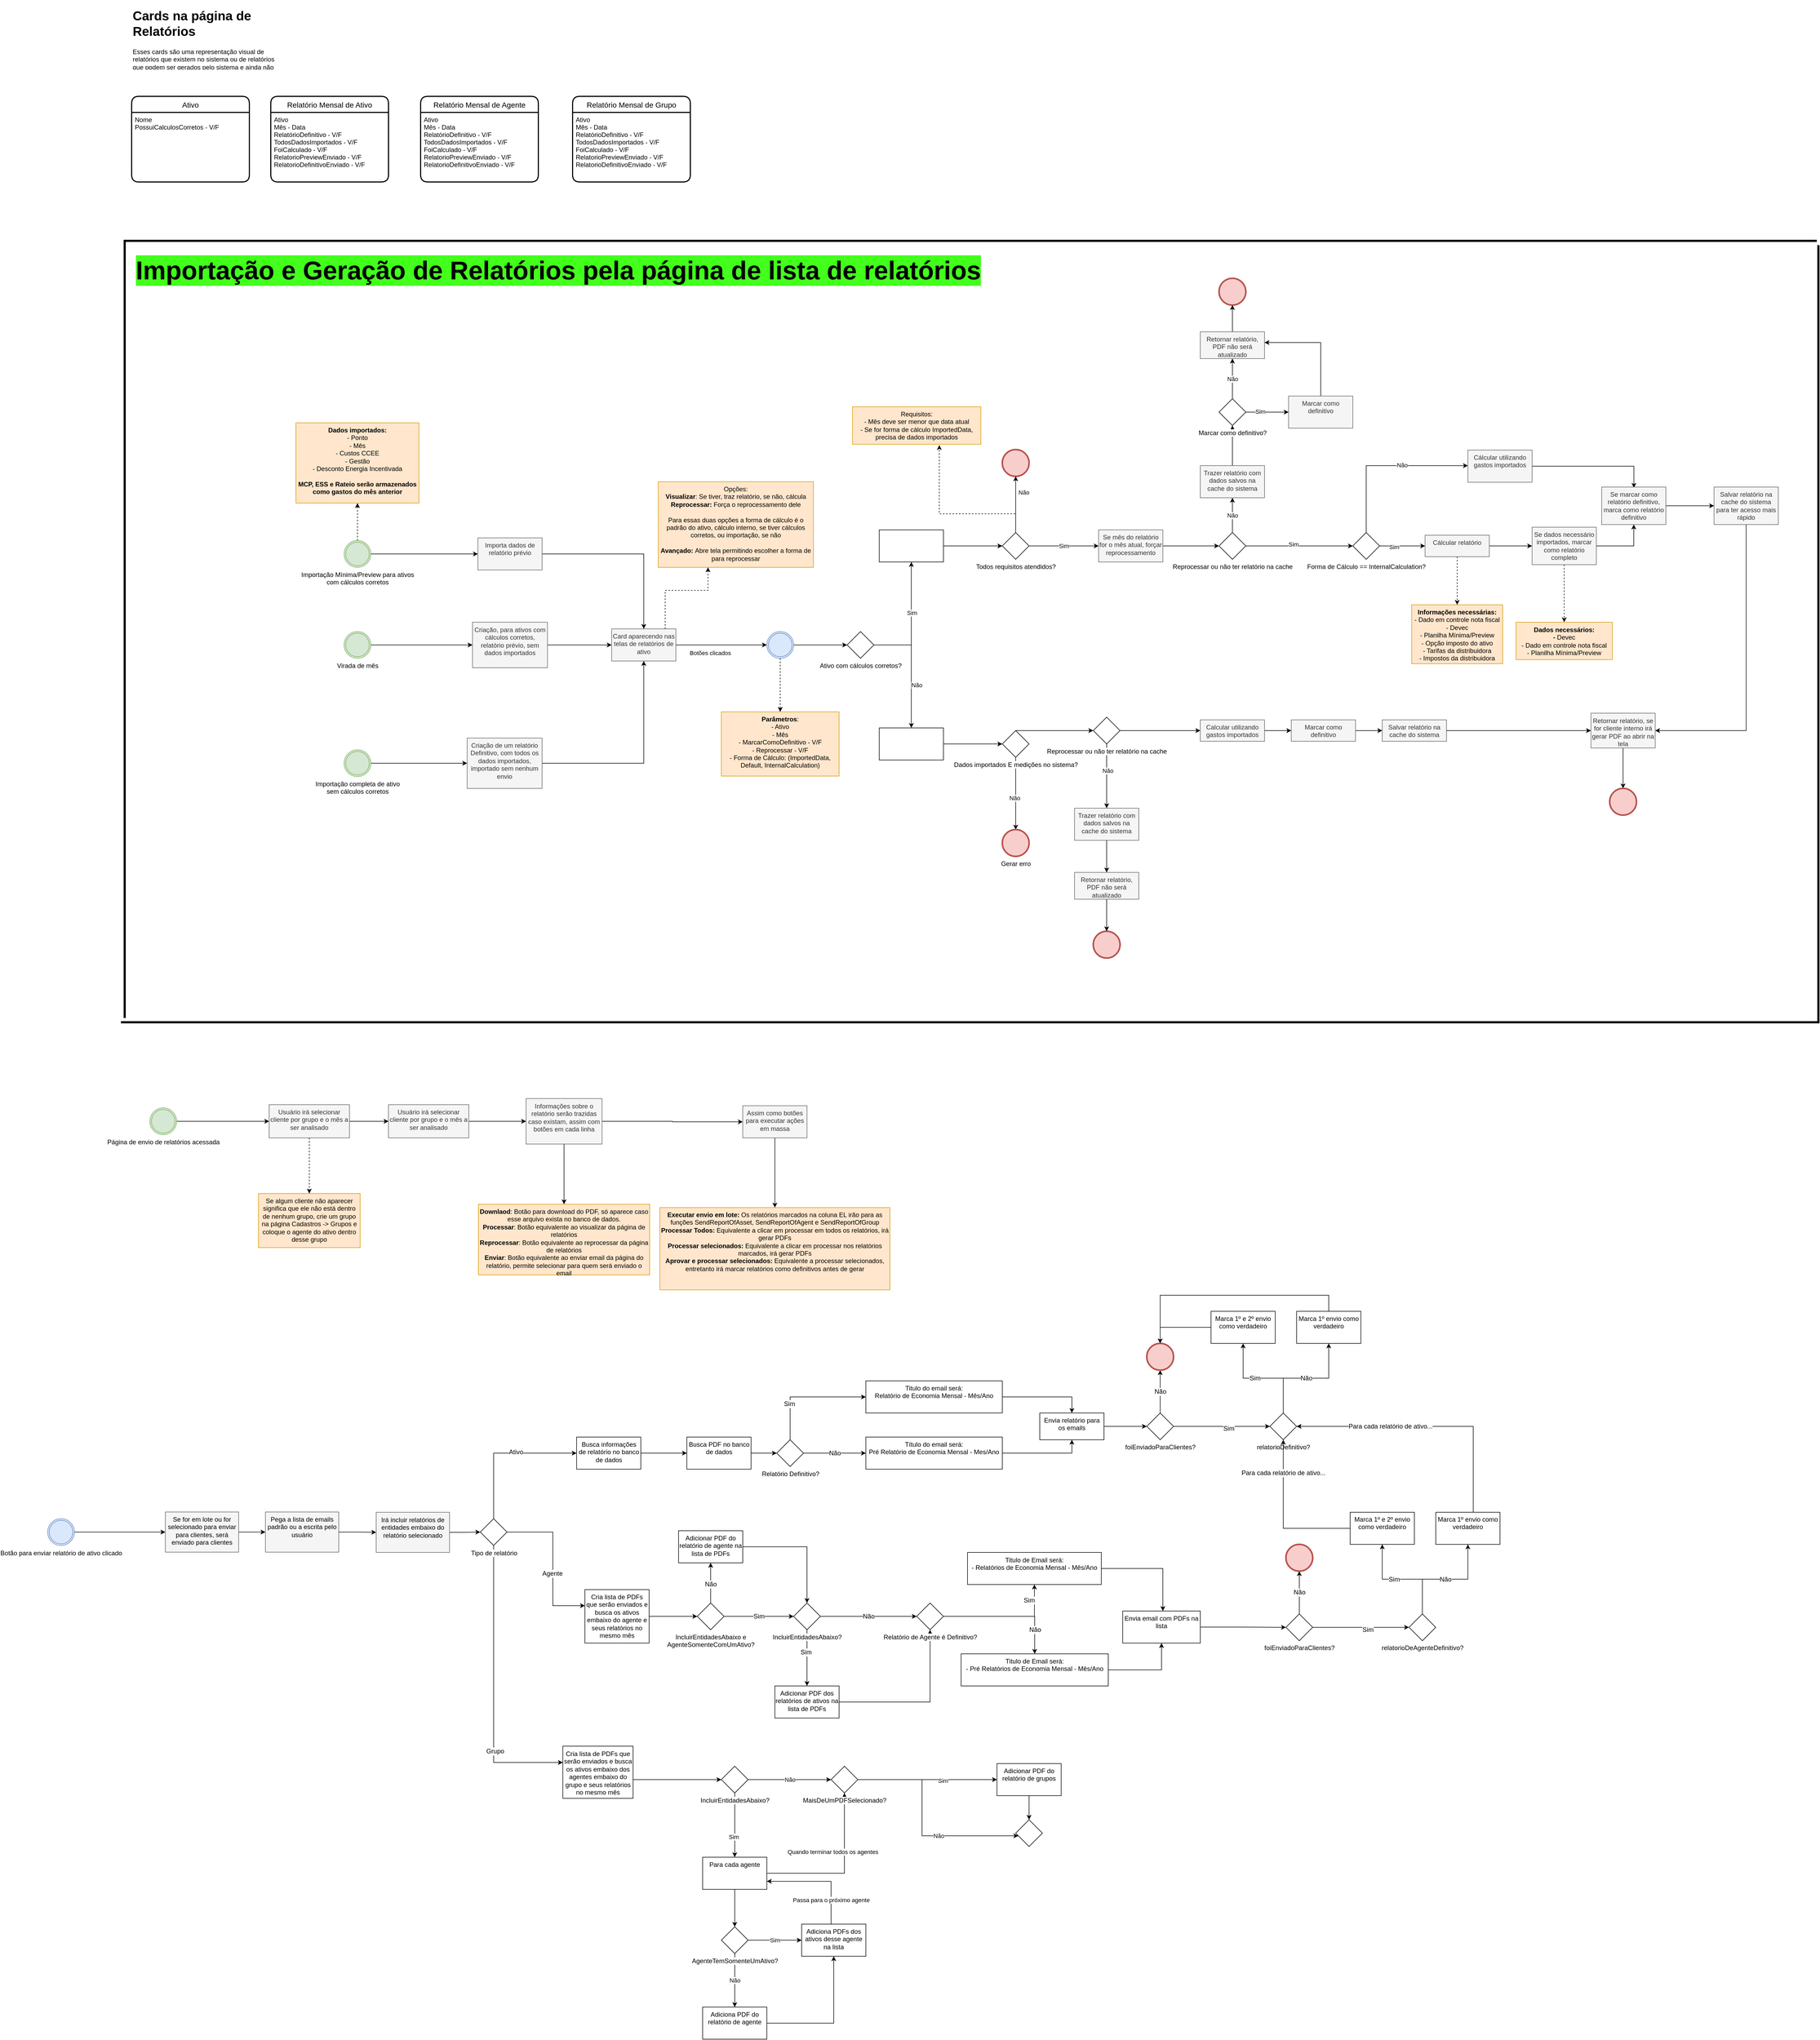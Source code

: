 <mxfile version="21.5.0" type="github">
  <diagram id="C5RBs43oDa-KdzZeNtuy" name="Page-1">
    <mxGraphModel dx="2022" dy="2971" grid="1" gridSize="10" guides="1" tooltips="1" connect="1" arrows="1" fold="1" page="1" pageScale="1" pageWidth="827" pageHeight="1169" math="0" shadow="0">
      <root>
        <mxCell id="WIyWlLk6GJQsqaUBKTNV-0" />
        <mxCell id="WIyWlLk6GJQsqaUBKTNV-1" parent="WIyWlLk6GJQsqaUBKTNV-0" />
        <mxCell id="Ey1h-VCYFiWWdj6kb1TC-207" value="" style="shape=partialRectangle;whiteSpace=wrap;html=1;top=0;left=0;fillColor=none;labelBackgroundColor=none;strokeWidth=4;fontSize=48;" parent="WIyWlLk6GJQsqaUBKTNV-1" vertex="1">
          <mxGeometry x="-465" y="-1550" width="3170" height="1450" as="geometry" />
        </mxCell>
        <mxCell id="Ey1h-VCYFiWWdj6kb1TC-206" value="" style="shape=partialRectangle;whiteSpace=wrap;html=1;bottom=0;right=0;fillColor=none;labelBackgroundColor=none;fontSize=48;strokeWidth=4;" parent="WIyWlLk6GJQsqaUBKTNV-1" vertex="1">
          <mxGeometry x="-460" y="-1560" width="3160" height="1450" as="geometry" />
        </mxCell>
        <mxCell id="Ey1h-VCYFiWWdj6kb1TC-13" value="Relatório Mensal de Ativo" style="swimlane;childLayout=stackLayout;horizontal=1;startSize=30;horizontalStack=0;rounded=1;fontSize=14;fontStyle=0;strokeWidth=2;resizeParent=0;resizeLast=1;shadow=0;dashed=0;align=center;" parent="WIyWlLk6GJQsqaUBKTNV-1" vertex="1">
          <mxGeometry x="-187" y="-1830" width="220" height="160" as="geometry" />
        </mxCell>
        <mxCell id="Ey1h-VCYFiWWdj6kb1TC-14" value="Ativo&#xa;Mês - Data&#xa;RelatórioDefinitivo - V/F&#xa;TodosDadosImportados - V/F&#xa;FoiCalculado - V/F&#xa;RelatorioPreviewEnviado - V/F&#xa;RelatorioDefinitivoEnviado - V/F&#xa;&#xa;" style="align=left;strokeColor=none;fillColor=none;spacingLeft=4;fontSize=12;verticalAlign=top;resizable=0;rotatable=0;part=1;" parent="Ey1h-VCYFiWWdj6kb1TC-13" vertex="1">
          <mxGeometry y="30" width="220" height="130" as="geometry" />
        </mxCell>
        <mxCell id="Ey1h-VCYFiWWdj6kb1TC-15" value="Relatório Mensal de Agente" style="swimlane;childLayout=stackLayout;horizontal=1;startSize=30;horizontalStack=0;rounded=1;fontSize=14;fontStyle=0;strokeWidth=2;resizeParent=0;resizeLast=1;shadow=0;dashed=0;align=center;" parent="WIyWlLk6GJQsqaUBKTNV-1" vertex="1">
          <mxGeometry x="93" y="-1830" width="220" height="160" as="geometry" />
        </mxCell>
        <mxCell id="Ey1h-VCYFiWWdj6kb1TC-16" value="Ativo&#xa;Mês - Data&#xa;RelatórioDefinitivo - V/F&#xa;TodosDadosImportados - V/F&#xa;FoiCalculado - V/F&#xa;RelatorioPreviewEnviado - V/F&#xa;RelatorioDefinitivoEnviado - V/F&#xa;&#xa;" style="align=left;strokeColor=none;fillColor=none;spacingLeft=4;fontSize=12;verticalAlign=top;resizable=0;rotatable=0;part=1;" parent="Ey1h-VCYFiWWdj6kb1TC-15" vertex="1">
          <mxGeometry y="30" width="220" height="130" as="geometry" />
        </mxCell>
        <mxCell id="Ey1h-VCYFiWWdj6kb1TC-17" value="Relatório Mensal de Grupo" style="swimlane;childLayout=stackLayout;horizontal=1;startSize=30;horizontalStack=0;rounded=1;fontSize=14;fontStyle=0;strokeWidth=2;resizeParent=0;resizeLast=1;shadow=0;dashed=0;align=center;" parent="WIyWlLk6GJQsqaUBKTNV-1" vertex="1">
          <mxGeometry x="377" y="-1830" width="220" height="160" as="geometry" />
        </mxCell>
        <mxCell id="Ey1h-VCYFiWWdj6kb1TC-18" value="Ativo&#xa;Mês - Data&#xa;RelatórioDefinitivo - V/F&#xa;TodosDadosImportados - V/F&#xa;FoiCalculado - V/F&#xa;RelatorioPreviewEnviado - V/F&#xa;RelatorioDefinitivoEnviado - V/F&#xa;&#xa;" style="align=left;strokeColor=none;fillColor=none;spacingLeft=4;fontSize=12;verticalAlign=top;resizable=0;rotatable=0;part=1;" parent="Ey1h-VCYFiWWdj6kb1TC-17" vertex="1">
          <mxGeometry y="30" width="220" height="130" as="geometry" />
        </mxCell>
        <mxCell id="Ey1h-VCYFiWWdj6kb1TC-24" value="" style="edgeStyle=orthogonalEdgeStyle;rounded=0;orthogonalLoop=1;jettySize=auto;html=1;" parent="WIyWlLk6GJQsqaUBKTNV-1" source="Ey1h-VCYFiWWdj6kb1TC-20" target="Ey1h-VCYFiWWdj6kb1TC-23" edge="1">
          <mxGeometry relative="1" as="geometry" />
        </mxCell>
        <mxCell id="Ey1h-VCYFiWWdj6kb1TC-20" value="Importação completa de ativo &lt;br&gt;sem cálculos corretos" style="points=[[0.145,0.145,0],[0.5,0,0],[0.855,0.145,0],[1,0.5,0],[0.855,0.855,0],[0.5,1,0],[0.145,0.855,0],[0,0.5,0]];shape=mxgraph.bpmn.event;html=1;verticalLabelPosition=bottom;labelBackgroundColor=#ffffff;verticalAlign=top;align=center;perimeter=ellipsePerimeter;outlineConnect=0;aspect=fixed;outline=throwing;symbol=general;fillColor=#d5e8d4;strokeColor=#82b366;" parent="WIyWlLk6GJQsqaUBKTNV-1" vertex="1">
          <mxGeometry x="-50" y="-609" width="50" height="50" as="geometry" />
        </mxCell>
        <mxCell id="Ey1h-VCYFiWWdj6kb1TC-32" value="" style="edgeStyle=orthogonalEdgeStyle;rounded=0;orthogonalLoop=1;jettySize=auto;html=1;" parent="WIyWlLk6GJQsqaUBKTNV-1" source="Ey1h-VCYFiWWdj6kb1TC-23" target="Ey1h-VCYFiWWdj6kb1TC-31" edge="1">
          <mxGeometry relative="1" as="geometry" />
        </mxCell>
        <mxCell id="Ey1h-VCYFiWWdj6kb1TC-23" value="Criação de um relatório Definitivo, com todos os dados importados, importado sem nenhum envio" style="whiteSpace=wrap;html=1;verticalAlign=top;labelBackgroundColor=none;fillColor=#f5f5f5;fontColor=#333333;strokeColor=#666666;" parent="WIyWlLk6GJQsqaUBKTNV-1" vertex="1">
          <mxGeometry x="180" y="-631" width="140" height="94" as="geometry" />
        </mxCell>
        <mxCell id="Ey1h-VCYFiWWdj6kb1TC-25" value="Ativo" style="swimlane;childLayout=stackLayout;horizontal=1;startSize=30;horizontalStack=0;rounded=1;fontSize=14;fontStyle=0;strokeWidth=2;resizeParent=0;resizeLast=1;shadow=0;dashed=0;align=center;" parent="WIyWlLk6GJQsqaUBKTNV-1" vertex="1">
          <mxGeometry x="-447" y="-1830" width="220" height="160" as="geometry" />
        </mxCell>
        <mxCell id="Ey1h-VCYFiWWdj6kb1TC-26" value="Nome&#xa;PossuiCalculosCorretos - V/F&#xa;&#xa;" style="align=left;strokeColor=none;fillColor=none;spacingLeft=4;fontSize=12;verticalAlign=top;resizable=0;rotatable=0;part=1;" parent="Ey1h-VCYFiWWdj6kb1TC-25" vertex="1">
          <mxGeometry y="30" width="220" height="130" as="geometry" />
        </mxCell>
        <mxCell id="Ey1h-VCYFiWWdj6kb1TC-30" value="&lt;h1&gt;Cards na página de Relatórios&lt;/h1&gt;&lt;p&gt;Esses cards são uma representação visual de relatórios que existem no sistema ou de relatórios que podem ser gerados pelo sistema e ainda não foram.&lt;/p&gt;" style="text;html=1;strokeColor=none;fillColor=none;spacing=5;spacingTop=-20;whiteSpace=wrap;overflow=hidden;rounded=0;" parent="WIyWlLk6GJQsqaUBKTNV-1" vertex="1">
          <mxGeometry x="-450" y="-2000" width="280" height="120" as="geometry" />
        </mxCell>
        <mxCell id="Ey1h-VCYFiWWdj6kb1TC-43" style="edgeStyle=orthogonalEdgeStyle;rounded=0;orthogonalLoop=1;jettySize=auto;html=1;entryX=0;entryY=0.5;entryDx=0;entryDy=0;entryPerimeter=0;" parent="WIyWlLk6GJQsqaUBKTNV-1" source="Ey1h-VCYFiWWdj6kb1TC-31" target="Ey1h-VCYFiWWdj6kb1TC-42" edge="1">
          <mxGeometry relative="1" as="geometry" />
        </mxCell>
        <mxCell id="Ey1h-VCYFiWWdj6kb1TC-48" value="Botões clicados" style="edgeLabel;html=1;align=center;verticalAlign=middle;resizable=0;points=[];" parent="Ey1h-VCYFiWWdj6kb1TC-43" vertex="1" connectable="0">
          <mxGeometry x="-0.294" y="-5" relative="1" as="geometry">
            <mxPoint x="4" y="10" as="offset" />
          </mxGeometry>
        </mxCell>
        <mxCell id="Ey1h-VCYFiWWdj6kb1TC-47" value="" style="edgeStyle=orthogonalEdgeStyle;rounded=0;orthogonalLoop=1;jettySize=auto;html=1;dashed=1;" parent="WIyWlLk6GJQsqaUBKTNV-1" source="Ey1h-VCYFiWWdj6kb1TC-31" target="Ey1h-VCYFiWWdj6kb1TC-46" edge="1">
          <mxGeometry relative="1" as="geometry">
            <Array as="points">
              <mxPoint x="550" y="-907" />
              <mxPoint x="630" y="-907" />
            </Array>
          </mxGeometry>
        </mxCell>
        <mxCell id="Ey1h-VCYFiWWdj6kb1TC-31" value="Card aparecendo nas telas de relatórios de ativo" style="whiteSpace=wrap;html=1;verticalAlign=top;fillColor=#f5f5f5;strokeColor=#666666;fontColor=#333333;labelBackgroundColor=none;" parent="WIyWlLk6GJQsqaUBKTNV-1" vertex="1">
          <mxGeometry x="450" y="-835" width="120" height="60" as="geometry" />
        </mxCell>
        <mxCell id="Ey1h-VCYFiWWdj6kb1TC-35" value="" style="edgeStyle=orthogonalEdgeStyle;rounded=0;orthogonalLoop=1;jettySize=auto;html=1;" parent="WIyWlLk6GJQsqaUBKTNV-1" source="Ey1h-VCYFiWWdj6kb1TC-33" target="Ey1h-VCYFiWWdj6kb1TC-34" edge="1">
          <mxGeometry relative="1" as="geometry" />
        </mxCell>
        <mxCell id="Ey1h-VCYFiWWdj6kb1TC-33" value="Virada de mês" style="points=[[0.145,0.145,0],[0.5,0,0],[0.855,0.145,0],[1,0.5,0],[0.855,0.855,0],[0.5,1,0],[0.145,0.855,0],[0,0.5,0]];shape=mxgraph.bpmn.event;html=1;verticalLabelPosition=bottom;labelBackgroundColor=#ffffff;verticalAlign=top;align=center;perimeter=ellipsePerimeter;outlineConnect=0;aspect=fixed;outline=throwing;symbol=general;fillColor=#d5e8d4;strokeColor=#82b366;" parent="WIyWlLk6GJQsqaUBKTNV-1" vertex="1">
          <mxGeometry x="-50" y="-830" width="50" height="50" as="geometry" />
        </mxCell>
        <mxCell id="Ey1h-VCYFiWWdj6kb1TC-39" style="edgeStyle=orthogonalEdgeStyle;rounded=0;orthogonalLoop=1;jettySize=auto;html=1;entryX=0;entryY=0.5;entryDx=0;entryDy=0;entryPerimeter=0;" parent="WIyWlLk6GJQsqaUBKTNV-1" source="Ey1h-VCYFiWWdj6kb1TC-34" target="Ey1h-VCYFiWWdj6kb1TC-31" edge="1">
          <mxGeometry relative="1" as="geometry" />
        </mxCell>
        <mxCell id="Ey1h-VCYFiWWdj6kb1TC-34" value="Criação, para ativos com cálculos corretos, relatório prévio, sem dados importados" style="whiteSpace=wrap;html=1;verticalAlign=top;labelBackgroundColor=#ffffff;fillColor=#f5f5f5;fontColor=#333333;strokeColor=#666666;" parent="WIyWlLk6GJQsqaUBKTNV-1" vertex="1">
          <mxGeometry x="190" y="-847.5" width="140" height="85" as="geometry" />
        </mxCell>
        <mxCell id="Ey1h-VCYFiWWdj6kb1TC-38" value="" style="edgeStyle=orthogonalEdgeStyle;rounded=0;orthogonalLoop=1;jettySize=auto;html=1;" parent="WIyWlLk6GJQsqaUBKTNV-1" source="Ey1h-VCYFiWWdj6kb1TC-36" target="Ey1h-VCYFiWWdj6kb1TC-37" edge="1">
          <mxGeometry relative="1" as="geometry" />
        </mxCell>
        <mxCell id="Ey1h-VCYFiWWdj6kb1TC-190" style="edgeStyle=orthogonalEdgeStyle;rounded=0;orthogonalLoop=1;jettySize=auto;html=1;dashed=1;" parent="WIyWlLk6GJQsqaUBKTNV-1" source="Ey1h-VCYFiWWdj6kb1TC-36" target="Ey1h-VCYFiWWdj6kb1TC-218" edge="1">
          <mxGeometry relative="1" as="geometry">
            <mxPoint x="-25" y="-1110" as="targetPoint" />
          </mxGeometry>
        </mxCell>
        <mxCell id="Ey1h-VCYFiWWdj6kb1TC-36" value="Importação Mínima/Preview para ativos&lt;br&gt;com cálculos corretos" style="points=[[0.145,0.145,0],[0.5,0,0],[0.855,0.145,0],[1,0.5,0],[0.855,0.855,0],[0.5,1,0],[0.145,0.855,0],[0,0.5,0]];shape=mxgraph.bpmn.event;html=1;verticalLabelPosition=bottom;labelBackgroundColor=#ffffff;verticalAlign=top;align=center;perimeter=ellipsePerimeter;outlineConnect=0;aspect=fixed;outline=throwing;symbol=general;fillColor=#d5e8d4;strokeColor=#82b366;" parent="WIyWlLk6GJQsqaUBKTNV-1" vertex="1">
          <mxGeometry x="-50" y="-1000" width="50" height="50" as="geometry" />
        </mxCell>
        <mxCell id="Ey1h-VCYFiWWdj6kb1TC-40" style="edgeStyle=orthogonalEdgeStyle;rounded=0;orthogonalLoop=1;jettySize=auto;html=1;entryX=0.5;entryY=0;entryDx=0;entryDy=0;" parent="WIyWlLk6GJQsqaUBKTNV-1" source="Ey1h-VCYFiWWdj6kb1TC-37" target="Ey1h-VCYFiWWdj6kb1TC-31" edge="1">
          <mxGeometry relative="1" as="geometry" />
        </mxCell>
        <mxCell id="Ey1h-VCYFiWWdj6kb1TC-37" value="Importa dados de relatório prévio" style="whiteSpace=wrap;html=1;verticalAlign=top;fillColor=#f5f5f5;strokeColor=#666666;labelBackgroundColor=#ffffff;fontColor=#333333;" parent="WIyWlLk6GJQsqaUBKTNV-1" vertex="1">
          <mxGeometry x="200" y="-1005" width="120" height="60" as="geometry" />
        </mxCell>
        <mxCell id="Ey1h-VCYFiWWdj6kb1TC-45" value="" style="edgeStyle=orthogonalEdgeStyle;rounded=0;orthogonalLoop=1;jettySize=auto;html=1;" parent="WIyWlLk6GJQsqaUBKTNV-1" source="Ey1h-VCYFiWWdj6kb1TC-42" target="Ey1h-VCYFiWWdj6kb1TC-51" edge="1">
          <mxGeometry relative="1" as="geometry">
            <mxPoint x="1020" y="-805" as="targetPoint" />
          </mxGeometry>
        </mxCell>
        <mxCell id="Ey1h-VCYFiWWdj6kb1TC-93" value="" style="edgeStyle=orthogonalEdgeStyle;rounded=0;orthogonalLoop=1;jettySize=auto;html=1;dashed=1;" parent="WIyWlLk6GJQsqaUBKTNV-1" source="Ey1h-VCYFiWWdj6kb1TC-42" target="Ey1h-VCYFiWWdj6kb1TC-92" edge="1">
          <mxGeometry relative="1" as="geometry" />
        </mxCell>
        <mxCell id="Ey1h-VCYFiWWdj6kb1TC-42" value="" style="points=[[0.145,0.145,0],[0.5,0,0],[0.855,0.145,0],[1,0.5,0],[0.855,0.855,0],[0.5,1,0],[0.145,0.855,0],[0,0.5,0]];shape=mxgraph.bpmn.event;html=1;verticalLabelPosition=bottom;labelBackgroundColor=#ffffff;verticalAlign=top;align=center;perimeter=ellipsePerimeter;outlineConnect=0;aspect=fixed;outline=throwing;symbol=general;fillColor=#dae8fc;strokeColor=#6c8ebf;" parent="WIyWlLk6GJQsqaUBKTNV-1" vertex="1">
          <mxGeometry x="740" y="-830" width="50" height="50" as="geometry" />
        </mxCell>
        <mxCell id="Ey1h-VCYFiWWdj6kb1TC-46" value="Opções:&lt;br&gt;&lt;b&gt;Visualizar&lt;/b&gt;: Se tiver, traz relatório, se não, cálcula&lt;br&gt;&lt;b&gt;Reprocessar: &lt;/b&gt;Força o reprocessamento dele&lt;br&gt;&lt;br&gt;Para essas duas opções a forma de cálculo é o padrão do ativo, cálculo interno, se tiver cálculos corretos, ou importação, se não&lt;br&gt;&lt;br&gt;&lt;b&gt;Avançado: &lt;/b&gt;Abre tela permitindo escolher a forma de para reprocessar" style="whiteSpace=wrap;html=1;verticalAlign=top;fillColor=#ffe6cc;strokeColor=#d79b00;labelBackgroundColor=none;" parent="WIyWlLk6GJQsqaUBKTNV-1" vertex="1">
          <mxGeometry x="537" y="-1110" width="290" height="160" as="geometry" />
        </mxCell>
        <mxCell id="Ey1h-VCYFiWWdj6kb1TC-49" value="Importa dados de relatório prévio" style="whiteSpace=wrap;html=1;verticalAlign=top;fillColor=#f5f5f5;strokeColor=#666666;labelBackgroundColor=none;fontColor=#333333;" parent="WIyWlLk6GJQsqaUBKTNV-1" vertex="1">
          <mxGeometry x="200" y="-1005" width="120" height="60" as="geometry" />
        </mxCell>
        <mxCell id="Ey1h-VCYFiWWdj6kb1TC-50" value="Criação, para ativos com cálculos corretos, relatório prévio, sem dados importados" style="whiteSpace=wrap;html=1;verticalAlign=top;labelBackgroundColor=none;fillColor=#f5f5f5;fontColor=#333333;strokeColor=#666666;" parent="WIyWlLk6GJQsqaUBKTNV-1" vertex="1">
          <mxGeometry x="190" y="-847.5" width="140" height="85" as="geometry" />
        </mxCell>
        <mxCell id="Ey1h-VCYFiWWdj6kb1TC-53" value="" style="edgeStyle=orthogonalEdgeStyle;rounded=0;orthogonalLoop=1;jettySize=auto;html=1;" parent="WIyWlLk6GJQsqaUBKTNV-1" target="Ey1h-VCYFiWWdj6kb1TC-52" edge="1">
          <mxGeometry relative="1" as="geometry">
            <mxPoint x="940" y="-805" as="sourcePoint" />
            <Array as="points">
              <mxPoint x="1010" y="-805" />
            </Array>
          </mxGeometry>
        </mxCell>
        <mxCell id="Ey1h-VCYFiWWdj6kb1TC-56" value="Sim" style="edgeLabel;html=1;align=center;verticalAlign=middle;resizable=0;points=[];" parent="Ey1h-VCYFiWWdj6kb1TC-53" vertex="1" connectable="0">
          <mxGeometry x="0.156" y="-1" relative="1" as="geometry">
            <mxPoint as="offset" />
          </mxGeometry>
        </mxCell>
        <mxCell id="Ey1h-VCYFiWWdj6kb1TC-58" value="Não" style="edgeStyle=orthogonalEdgeStyle;rounded=0;orthogonalLoop=1;jettySize=auto;html=1;" parent="WIyWlLk6GJQsqaUBKTNV-1" source="Ey1h-VCYFiWWdj6kb1TC-51" target="Ey1h-VCYFiWWdj6kb1TC-57" edge="1">
          <mxGeometry x="0.289" y="10" relative="1" as="geometry">
            <mxPoint as="offset" />
          </mxGeometry>
        </mxCell>
        <mxCell id="Ey1h-VCYFiWWdj6kb1TC-51" value="Ativo com cálculos corretos?" style="points=[[0.25,0.25,0],[0.5,0,0],[0.75,0.25,0],[1,0.5,0],[0.75,0.75,0],[0.5,1,0],[0.25,0.75,0],[0,0.5,0]];shape=mxgraph.bpmn.gateway2;html=1;verticalLabelPosition=bottom;labelBackgroundColor=#ffffff;verticalAlign=top;align=center;perimeter=rhombusPerimeter;outlineConnect=0;outline=none;symbol=none;" parent="WIyWlLk6GJQsqaUBKTNV-1" vertex="1">
          <mxGeometry x="890" y="-830" width="50" height="50" as="geometry" />
        </mxCell>
        <mxCell id="Ey1h-VCYFiWWdj6kb1TC-60" value="" style="edgeStyle=orthogonalEdgeStyle;rounded=0;orthogonalLoop=1;jettySize=auto;html=1;" parent="WIyWlLk6GJQsqaUBKTNV-1" source="Ey1h-VCYFiWWdj6kb1TC-52" target="Ey1h-VCYFiWWdj6kb1TC-62" edge="1">
          <mxGeometry relative="1" as="geometry">
            <mxPoint x="1180" y="-990" as="targetPoint" />
          </mxGeometry>
        </mxCell>
        <mxCell id="Ey1h-VCYFiWWdj6kb1TC-52" value="" style="whiteSpace=wrap;html=1;verticalAlign=top;labelBackgroundColor=none;" parent="WIyWlLk6GJQsqaUBKTNV-1" vertex="1">
          <mxGeometry x="950" y="-1020" width="120" height="60" as="geometry" />
        </mxCell>
        <mxCell id="Ey1h-VCYFiWWdj6kb1TC-156" style="edgeStyle=orthogonalEdgeStyle;rounded=0;orthogonalLoop=1;jettySize=auto;html=1;" parent="WIyWlLk6GJQsqaUBKTNV-1" source="Ey1h-VCYFiWWdj6kb1TC-57" target="Ey1h-VCYFiWWdj6kb1TC-155" edge="1">
          <mxGeometry relative="1" as="geometry" />
        </mxCell>
        <mxCell id="Ey1h-VCYFiWWdj6kb1TC-57" value="" style="whiteSpace=wrap;html=1;verticalAlign=top;labelBackgroundColor=#ffffff;" parent="WIyWlLk6GJQsqaUBKTNV-1" vertex="1">
          <mxGeometry x="950" y="-650" width="120" height="60" as="geometry" />
        </mxCell>
        <mxCell id="Ey1h-VCYFiWWdj6kb1TC-66" value="Não" style="edgeStyle=orthogonalEdgeStyle;rounded=0;orthogonalLoop=1;jettySize=auto;html=1;" parent="WIyWlLk6GJQsqaUBKTNV-1" source="Ey1h-VCYFiWWdj6kb1TC-62" target="Ey1h-VCYFiWWdj6kb1TC-65" edge="1">
          <mxGeometry x="0.429" y="-15" relative="1" as="geometry">
            <Array as="points">
              <mxPoint x="1205" y="-1135" />
            </Array>
            <mxPoint as="offset" />
          </mxGeometry>
        </mxCell>
        <mxCell id="Ey1h-VCYFiWWdj6kb1TC-113" value="Sim" style="edgeStyle=orthogonalEdgeStyle;rounded=0;orthogonalLoop=1;jettySize=auto;html=1;" parent="WIyWlLk6GJQsqaUBKTNV-1" source="Ey1h-VCYFiWWdj6kb1TC-62" target="Ey1h-VCYFiWWdj6kb1TC-112" edge="1">
          <mxGeometry relative="1" as="geometry">
            <Array as="points">
              <mxPoint x="1280" y="-990" />
            </Array>
          </mxGeometry>
        </mxCell>
        <mxCell id="Ey1h-VCYFiWWdj6kb1TC-202" style="edgeStyle=orthogonalEdgeStyle;rounded=0;orthogonalLoop=1;jettySize=auto;html=1;entryX=0.676;entryY=1.023;entryDx=0;entryDy=0;entryPerimeter=0;dashed=1;" parent="WIyWlLk6GJQsqaUBKTNV-1" source="Ey1h-VCYFiWWdj6kb1TC-62" target="Ey1h-VCYFiWWdj6kb1TC-71" edge="1">
          <mxGeometry relative="1" as="geometry">
            <Array as="points">
              <mxPoint x="1205" y="-1050" />
              <mxPoint x="1062" y="-1050" />
            </Array>
          </mxGeometry>
        </mxCell>
        <mxCell id="Ey1h-VCYFiWWdj6kb1TC-62" value="Todos requisitos atendidos?" style="points=[[0.25,0.25,0],[0.5,0,0],[0.75,0.25,0],[1,0.5,0],[0.75,0.75,0],[0.5,1,0],[0.25,0.75,0],[0,0.5,0]];shape=mxgraph.bpmn.gateway2;html=1;verticalLabelPosition=bottom;labelBackgroundColor=#ffffff;verticalAlign=top;align=center;perimeter=rhombusPerimeter;outlineConnect=0;outline=none;symbol=none;" parent="WIyWlLk6GJQsqaUBKTNV-1" vertex="1">
          <mxGeometry x="1180" y="-1015" width="50" height="50" as="geometry" />
        </mxCell>
        <mxCell id="Ey1h-VCYFiWWdj6kb1TC-71" value="Requisitos:&lt;br&gt;- Mês deve ser menor que data atual&lt;br&gt;- Se for forma de cálculo ImportedData, precisa de dados importados" style="whiteSpace=wrap;html=1;verticalAlign=top;labelBackgroundColor=none;fillColor=#ffe6cc;strokeColor=#d79b00;" parent="WIyWlLk6GJQsqaUBKTNV-1" vertex="1">
          <mxGeometry x="900" y="-1250" width="240" height="70" as="geometry" />
        </mxCell>
        <mxCell id="Ey1h-VCYFiWWdj6kb1TC-86" value="" style="edgeStyle=orthogonalEdgeStyle;rounded=0;orthogonalLoop=1;jettySize=auto;html=1;" parent="WIyWlLk6GJQsqaUBKTNV-1" source="Ey1h-VCYFiWWdj6kb1TC-78" target="Ey1h-VCYFiWWdj6kb1TC-118" edge="1">
          <mxGeometry relative="1" as="geometry">
            <mxPoint x="1820" y="-990" as="targetPoint" />
          </mxGeometry>
        </mxCell>
        <mxCell id="Ey1h-VCYFiWWdj6kb1TC-87" value="Sim" style="edgeLabel;html=1;align=center;verticalAlign=middle;resizable=0;points=[];" parent="Ey1h-VCYFiWWdj6kb1TC-86" vertex="1" connectable="0">
          <mxGeometry x="-0.108" y="3" relative="1" as="geometry">
            <mxPoint as="offset" />
          </mxGeometry>
        </mxCell>
        <mxCell id="Ey1h-VCYFiWWdj6kb1TC-89" value="Não" style="edgeStyle=orthogonalEdgeStyle;rounded=0;orthogonalLoop=1;jettySize=auto;html=1;" parent="WIyWlLk6GJQsqaUBKTNV-1" source="Ey1h-VCYFiWWdj6kb1TC-78" target="Ey1h-VCYFiWWdj6kb1TC-88" edge="1">
          <mxGeometry relative="1" as="geometry" />
        </mxCell>
        <mxCell id="Ey1h-VCYFiWWdj6kb1TC-78" value="Reprocessar ou não ter relatório na cache" style="points=[[0.25,0.25,0],[0.5,0,0],[0.75,0.25,0],[1,0.5,0],[0.75,0.75,0],[0.5,1,0],[0.25,0.75,0],[0,0.5,0]];shape=mxgraph.bpmn.gateway2;html=1;verticalLabelPosition=bottom;labelBackgroundColor=#ffffff;verticalAlign=top;align=center;perimeter=rhombusPerimeter;outlineConnect=0;outline=none;symbol=none;" parent="WIyWlLk6GJQsqaUBKTNV-1" vertex="1">
          <mxGeometry x="1585" y="-1015" width="50" height="50" as="geometry" />
        </mxCell>
        <mxCell id="Ey1h-VCYFiWWdj6kb1TC-98" value="" style="edgeStyle=orthogonalEdgeStyle;rounded=0;orthogonalLoop=1;jettySize=auto;html=1;" parent="WIyWlLk6GJQsqaUBKTNV-1" source="Ey1h-VCYFiWWdj6kb1TC-88" target="Ey1h-VCYFiWWdj6kb1TC-99" edge="1">
          <mxGeometry relative="1" as="geometry">
            <mxPoint x="1610.0" y="-1210" as="targetPoint" />
          </mxGeometry>
        </mxCell>
        <mxCell id="Ey1h-VCYFiWWdj6kb1TC-88" value="Trazer relatório com dados salvos na cache do sistema" style="whiteSpace=wrap;html=1;verticalAlign=top;labelBackgroundColor=none;fillColor=#f5f5f5;fontColor=#333333;strokeColor=#666666;" parent="WIyWlLk6GJQsqaUBKTNV-1" vertex="1">
          <mxGeometry x="1550" y="-1140" width="120" height="60" as="geometry" />
        </mxCell>
        <mxCell id="Ey1h-VCYFiWWdj6kb1TC-92" value="&lt;b&gt;Parâmetros&lt;/b&gt;:&lt;br&gt;- Ativo&lt;br&gt;- Mês&lt;br&gt;- MarcarComoDefinitivo - V/F&lt;br&gt;- Reprocessar - V/F&lt;br&gt;- Forma de Cálculo: (ImportedData, Default, InternalCalculation)" style="whiteSpace=wrap;html=1;verticalAlign=top;fillColor=#ffe6cc;strokeColor=#d79b00;labelBackgroundColor=none;" parent="WIyWlLk6GJQsqaUBKTNV-1" vertex="1">
          <mxGeometry x="655" y="-680" width="220" height="120" as="geometry" />
        </mxCell>
        <mxCell id="Ey1h-VCYFiWWdj6kb1TC-96" value="" style="points=[[0.145,0.145,0],[0.5,0,0],[0.855,0.145,0],[1,0.5,0],[0.855,0.855,0],[0.5,1,0],[0.145,0.855,0],[0,0.5,0]];shape=mxgraph.bpmn.event;html=1;verticalLabelPosition=bottom;labelBackgroundColor=#ffffff;verticalAlign=top;align=center;perimeter=ellipsePerimeter;outlineConnect=0;aspect=fixed;outline=end;symbol=terminate2;fillColor=#f8cecc;strokeColor=#b85450;" parent="WIyWlLk6GJQsqaUBKTNV-1" vertex="1">
          <mxGeometry x="1585" y="-1490" width="50" height="50" as="geometry" />
        </mxCell>
        <mxCell id="Ey1h-VCYFiWWdj6kb1TC-101" value="" style="edgeStyle=orthogonalEdgeStyle;rounded=0;orthogonalLoop=1;jettySize=auto;html=1;" parent="WIyWlLk6GJQsqaUBKTNV-1" source="Ey1h-VCYFiWWdj6kb1TC-99" target="Ey1h-VCYFiWWdj6kb1TC-100" edge="1">
          <mxGeometry relative="1" as="geometry" />
        </mxCell>
        <mxCell id="Ey1h-VCYFiWWdj6kb1TC-102" value="Sim" style="edgeLabel;html=1;align=center;verticalAlign=middle;resizable=0;points=[];" parent="Ey1h-VCYFiWWdj6kb1TC-101" vertex="1" connectable="0">
          <mxGeometry x="-0.329" y="1" relative="1" as="geometry">
            <mxPoint as="offset" />
          </mxGeometry>
        </mxCell>
        <mxCell id="Ey1h-VCYFiWWdj6kb1TC-104" value="Não" style="edgeStyle=orthogonalEdgeStyle;rounded=0;orthogonalLoop=1;jettySize=auto;html=1;" parent="WIyWlLk6GJQsqaUBKTNV-1" source="Ey1h-VCYFiWWdj6kb1TC-99" target="Ey1h-VCYFiWWdj6kb1TC-105" edge="1">
          <mxGeometry relative="1" as="geometry" />
        </mxCell>
        <mxCell id="Ey1h-VCYFiWWdj6kb1TC-99" value="Marcar como definitivo?" style="points=[[0.25,0.25,0],[0.5,0,0],[0.75,0.25,0],[1,0.5,0],[0.75,0.75,0],[0.5,1,0],[0.25,0.75,0],[0,0.5,0]];shape=mxgraph.bpmn.gateway2;html=1;verticalLabelPosition=bottom;labelBackgroundColor=#ffffff;verticalAlign=top;align=center;perimeter=rhombusPerimeter;outlineConnect=0;outline=none;symbol=none;" parent="WIyWlLk6GJQsqaUBKTNV-1" vertex="1">
          <mxGeometry x="1585" y="-1265" width="50" height="50" as="geometry" />
        </mxCell>
        <mxCell id="Ey1h-VCYFiWWdj6kb1TC-103" style="edgeStyle=orthogonalEdgeStyle;rounded=0;orthogonalLoop=1;jettySize=auto;html=1;" parent="WIyWlLk6GJQsqaUBKTNV-1" source="Ey1h-VCYFiWWdj6kb1TC-100" target="Ey1h-VCYFiWWdj6kb1TC-105" edge="1">
          <mxGeometry relative="1" as="geometry">
            <Array as="points">
              <mxPoint x="1775" y="-1370" />
            </Array>
          </mxGeometry>
        </mxCell>
        <mxCell id="Ey1h-VCYFiWWdj6kb1TC-100" value="Marcar como definitivo" style="whiteSpace=wrap;html=1;verticalAlign=top;labelBackgroundColor=none;fillColor=#f5f5f5;fontColor=#333333;strokeColor=#666666;" parent="WIyWlLk6GJQsqaUBKTNV-1" vertex="1">
          <mxGeometry x="1715" y="-1270" width="120" height="60" as="geometry" />
        </mxCell>
        <mxCell id="Ey1h-VCYFiWWdj6kb1TC-107" style="edgeStyle=orthogonalEdgeStyle;rounded=0;orthogonalLoop=1;jettySize=auto;html=1;entryX=0.5;entryY=1;entryDx=0;entryDy=0;entryPerimeter=0;" parent="WIyWlLk6GJQsqaUBKTNV-1" source="Ey1h-VCYFiWWdj6kb1TC-105" target="Ey1h-VCYFiWWdj6kb1TC-96" edge="1">
          <mxGeometry relative="1" as="geometry" />
        </mxCell>
        <mxCell id="Ey1h-VCYFiWWdj6kb1TC-105" value="Retornar relatório, PDF não será atualizado" style="whiteSpace=wrap;html=1;verticalAlign=top;labelBackgroundColor=none;fillColor=#f5f5f5;fontColor=#333333;strokeColor=#666666;" parent="WIyWlLk6GJQsqaUBKTNV-1" vertex="1">
          <mxGeometry x="1550" y="-1390" width="120" height="50" as="geometry" />
        </mxCell>
        <mxCell id="Ey1h-VCYFiWWdj6kb1TC-114" style="edgeStyle=orthogonalEdgeStyle;rounded=0;orthogonalLoop=1;jettySize=auto;html=1;" parent="WIyWlLk6GJQsqaUBKTNV-1" source="Ey1h-VCYFiWWdj6kb1TC-112" target="Ey1h-VCYFiWWdj6kb1TC-78" edge="1">
          <mxGeometry relative="1" as="geometry" />
        </mxCell>
        <mxCell id="Ey1h-VCYFiWWdj6kb1TC-112" value="Se mês do relatório for o mês atual, forçar reprocessamento" style="whiteSpace=wrap;html=1;verticalAlign=top;labelBackgroundColor=none;fillColor=#f5f5f5;fontColor=#333333;strokeColor=#666666;" parent="WIyWlLk6GJQsqaUBKTNV-1" vertex="1">
          <mxGeometry x="1360" y="-1020" width="120" height="60" as="geometry" />
        </mxCell>
        <mxCell id="Ey1h-VCYFiWWdj6kb1TC-120" style="edgeStyle=orthogonalEdgeStyle;rounded=0;orthogonalLoop=1;jettySize=auto;html=1;" parent="WIyWlLk6GJQsqaUBKTNV-1" source="Ey1h-VCYFiWWdj6kb1TC-118" target="Ey1h-VCYFiWWdj6kb1TC-121" edge="1">
          <mxGeometry relative="1" as="geometry">
            <mxPoint x="2090" y="-990" as="targetPoint" />
          </mxGeometry>
        </mxCell>
        <mxCell id="Ey1h-VCYFiWWdj6kb1TC-122" value="Sim" style="edgeLabel;html=1;align=center;verticalAlign=middle;resizable=0;points=[];" parent="Ey1h-VCYFiWWdj6kb1TC-120" vertex="1" connectable="0">
          <mxGeometry x="-0.371" y="-2" relative="1" as="geometry">
            <mxPoint as="offset" />
          </mxGeometry>
        </mxCell>
        <mxCell id="Ey1h-VCYFiWWdj6kb1TC-126" value="" style="edgeStyle=orthogonalEdgeStyle;rounded=0;orthogonalLoop=1;jettySize=auto;html=1;" parent="WIyWlLk6GJQsqaUBKTNV-1" source="Ey1h-VCYFiWWdj6kb1TC-118" target="Ey1h-VCYFiWWdj6kb1TC-125" edge="1">
          <mxGeometry relative="1" as="geometry">
            <mxPoint x="1850" y="-1120" as="targetPoint" />
            <Array as="points">
              <mxPoint x="1860" y="-1140" />
            </Array>
          </mxGeometry>
        </mxCell>
        <mxCell id="Ey1h-VCYFiWWdj6kb1TC-127" value="Não" style="edgeLabel;html=1;align=center;verticalAlign=middle;resizable=0;points=[];" parent="Ey1h-VCYFiWWdj6kb1TC-126" vertex="1" connectable="0">
          <mxGeometry x="0.217" y="1" relative="1" as="geometry">
            <mxPoint as="offset" />
          </mxGeometry>
        </mxCell>
        <mxCell id="Ey1h-VCYFiWWdj6kb1TC-118" value="Forma de Cálculo == InternalCalculation?" style="points=[[0.25,0.25,0],[0.5,0,0],[0.75,0.25,0],[1,0.5,0],[0.75,0.75,0],[0.5,1,0],[0.25,0.75,0],[0,0.5,0]];shape=mxgraph.bpmn.gateway2;html=1;verticalLabelPosition=bottom;labelBackgroundColor=#ffffff;verticalAlign=top;align=center;perimeter=rhombusPerimeter;outlineConnect=0;outline=none;symbol=none;" parent="WIyWlLk6GJQsqaUBKTNV-1" vertex="1">
          <mxGeometry x="1835" y="-1015" width="50" height="50" as="geometry" />
        </mxCell>
        <mxCell id="Ey1h-VCYFiWWdj6kb1TC-130" style="edgeStyle=orthogonalEdgeStyle;rounded=0;orthogonalLoop=1;jettySize=auto;html=1;" parent="WIyWlLk6GJQsqaUBKTNV-1" source="Ey1h-VCYFiWWdj6kb1TC-121" target="Ey1h-VCYFiWWdj6kb1TC-128" edge="1">
          <mxGeometry relative="1" as="geometry" />
        </mxCell>
        <mxCell id="Ey1h-VCYFiWWdj6kb1TC-194" style="edgeStyle=orthogonalEdgeStyle;rounded=0;orthogonalLoop=1;jettySize=auto;html=1;dashed=1;" parent="WIyWlLk6GJQsqaUBKTNV-1" source="Ey1h-VCYFiWWdj6kb1TC-121" target="Ey1h-VCYFiWWdj6kb1TC-193" edge="1">
          <mxGeometry relative="1" as="geometry" />
        </mxCell>
        <mxCell id="Ey1h-VCYFiWWdj6kb1TC-121" value="Cálcular relatório" style="whiteSpace=wrap;html=1;verticalAlign=top;labelBackgroundColor=none;fillColor=#f5f5f5;fontColor=#333333;strokeColor=#666666;" parent="WIyWlLk6GJQsqaUBKTNV-1" vertex="1">
          <mxGeometry x="1970" y="-1010" width="120" height="40" as="geometry" />
        </mxCell>
        <mxCell id="Ey1h-VCYFiWWdj6kb1TC-129" style="edgeStyle=orthogonalEdgeStyle;rounded=0;orthogonalLoop=1;jettySize=auto;html=1;entryX=0.502;entryY=0.021;entryDx=0;entryDy=0;entryPerimeter=0;" parent="WIyWlLk6GJQsqaUBKTNV-1" source="Ey1h-VCYFiWWdj6kb1TC-125" target="Ey1h-VCYFiWWdj6kb1TC-131" edge="1">
          <mxGeometry relative="1" as="geometry" />
        </mxCell>
        <mxCell id="Ey1h-VCYFiWWdj6kb1TC-125" value="Cálcular utilizando gastos importados" style="whiteSpace=wrap;html=1;verticalAlign=top;labelBackgroundColor=none;fillColor=#f5f5f5;fontColor=#333333;strokeColor=#666666;" parent="WIyWlLk6GJQsqaUBKTNV-1" vertex="1">
          <mxGeometry x="2050" y="-1169" width="120" height="60" as="geometry" />
        </mxCell>
        <mxCell id="Ey1h-VCYFiWWdj6kb1TC-132" style="edgeStyle=orthogonalEdgeStyle;rounded=0;orthogonalLoop=1;jettySize=auto;html=1;" parent="WIyWlLk6GJQsqaUBKTNV-1" source="Ey1h-VCYFiWWdj6kb1TC-128" target="Ey1h-VCYFiWWdj6kb1TC-131" edge="1">
          <mxGeometry relative="1" as="geometry" />
        </mxCell>
        <mxCell id="Ey1h-VCYFiWWdj6kb1TC-196" style="edgeStyle=orthogonalEdgeStyle;rounded=0;orthogonalLoop=1;jettySize=auto;html=1;dashed=1;" parent="WIyWlLk6GJQsqaUBKTNV-1" source="Ey1h-VCYFiWWdj6kb1TC-128" target="Ey1h-VCYFiWWdj6kb1TC-195" edge="1">
          <mxGeometry relative="1" as="geometry" />
        </mxCell>
        <mxCell id="Ey1h-VCYFiWWdj6kb1TC-128" value="Se dados necessário importados, marcar como relatório completo" style="whiteSpace=wrap;html=1;verticalAlign=top;labelBackgroundColor=none;fillColor=#f5f5f5;fontColor=#333333;strokeColor=#666666;" parent="WIyWlLk6GJQsqaUBKTNV-1" vertex="1">
          <mxGeometry x="2170" y="-1025" width="120" height="70" as="geometry" />
        </mxCell>
        <mxCell id="Ey1h-VCYFiWWdj6kb1TC-197" style="edgeStyle=orthogonalEdgeStyle;rounded=0;orthogonalLoop=1;jettySize=auto;html=1;" parent="WIyWlLk6GJQsqaUBKTNV-1" source="Ey1h-VCYFiWWdj6kb1TC-131" target="Ey1h-VCYFiWWdj6kb1TC-139" edge="1">
          <mxGeometry relative="1" as="geometry" />
        </mxCell>
        <mxCell id="Ey1h-VCYFiWWdj6kb1TC-131" value="Se marcar como relatório definitivo, marca como relatório definitivo" style="whiteSpace=wrap;html=1;verticalAlign=top;labelBackgroundColor=none;fillColor=#f5f5f5;fontColor=#333333;strokeColor=#666666;" parent="WIyWlLk6GJQsqaUBKTNV-1" vertex="1">
          <mxGeometry x="2300" y="-1100" width="120" height="70" as="geometry" />
        </mxCell>
        <mxCell id="Ey1h-VCYFiWWdj6kb1TC-198" style="edgeStyle=orthogonalEdgeStyle;rounded=0;orthogonalLoop=1;jettySize=auto;html=1;" parent="WIyWlLk6GJQsqaUBKTNV-1" source="Ey1h-VCYFiWWdj6kb1TC-139" target="Ey1h-VCYFiWWdj6kb1TC-184" edge="1">
          <mxGeometry relative="1" as="geometry">
            <mxPoint x="2570" y="-830" as="targetPoint" />
            <Array as="points">
              <mxPoint x="2570" y="-645" />
            </Array>
          </mxGeometry>
        </mxCell>
        <mxCell id="Ey1h-VCYFiWWdj6kb1TC-139" value="Salvar relatório na cache do sistema para ter acesso mais rápido" style="whiteSpace=wrap;html=1;verticalAlign=top;labelBackgroundColor=none;fillColor=#f5f5f5;fontColor=#333333;strokeColor=#666666;" parent="WIyWlLk6GJQsqaUBKTNV-1" vertex="1">
          <mxGeometry x="2510" y="-1100" width="120" height="70" as="geometry" />
        </mxCell>
        <mxCell id="Ey1h-VCYFiWWdj6kb1TC-158" style="edgeStyle=orthogonalEdgeStyle;rounded=0;orthogonalLoop=1;jettySize=auto;html=1;" parent="WIyWlLk6GJQsqaUBKTNV-1" source="Ey1h-VCYFiWWdj6kb1TC-155" target="Ey1h-VCYFiWWdj6kb1TC-159" edge="1">
          <mxGeometry relative="1" as="geometry">
            <mxPoint x="1210" y="-440" as="targetPoint" />
          </mxGeometry>
        </mxCell>
        <mxCell id="Ey1h-VCYFiWWdj6kb1TC-160" value="Não" style="edgeLabel;html=1;align=center;verticalAlign=middle;resizable=0;points=[];" parent="Ey1h-VCYFiWWdj6kb1TC-158" vertex="1" connectable="0">
          <mxGeometry x="0.123" y="-2" relative="1" as="geometry">
            <mxPoint as="offset" />
          </mxGeometry>
        </mxCell>
        <mxCell id="Ey1h-VCYFiWWdj6kb1TC-162" value="" style="edgeStyle=orthogonalEdgeStyle;rounded=0;orthogonalLoop=1;jettySize=auto;html=1;" parent="WIyWlLk6GJQsqaUBKTNV-1" source="Ey1h-VCYFiWWdj6kb1TC-155" target="Ey1h-VCYFiWWdj6kb1TC-163" edge="1">
          <mxGeometry relative="1" as="geometry">
            <mxPoint x="1320" y="-620" as="targetPoint" />
            <Array as="points">
              <mxPoint x="1260" y="-645" />
              <mxPoint x="1260" y="-645" />
            </Array>
          </mxGeometry>
        </mxCell>
        <mxCell id="Ey1h-VCYFiWWdj6kb1TC-155" value="Dados importados E medições no sistema?" style="points=[[0.25,0.25,0],[0.5,0,0],[0.75,0.25,0],[1,0.5,0],[0.75,0.75,0],[0.5,1,0],[0.25,0.75,0],[0,0.5,0]];shape=mxgraph.bpmn.gateway2;html=1;verticalLabelPosition=bottom;labelBackgroundColor=#ffffff;verticalAlign=top;align=center;perimeter=rhombusPerimeter;outlineConnect=0;outline=none;symbol=none;" parent="WIyWlLk6GJQsqaUBKTNV-1" vertex="1">
          <mxGeometry x="1180" y="-645" width="50" height="50" as="geometry" />
        </mxCell>
        <mxCell id="Ey1h-VCYFiWWdj6kb1TC-159" value="Gerar erro" style="points=[[0.145,0.145,0],[0.5,0,0],[0.855,0.145,0],[1,0.5,0],[0.855,0.855,0],[0.5,1,0],[0.145,0.855,0],[0,0.5,0]];shape=mxgraph.bpmn.event;html=1;verticalLabelPosition=bottom;labelBackgroundColor=#ffffff;verticalAlign=top;align=center;perimeter=ellipsePerimeter;outlineConnect=0;aspect=fixed;outline=end;symbol=terminate2;fillColor=#f8cecc;strokeColor=#b85450;" parent="WIyWlLk6GJQsqaUBKTNV-1" vertex="1">
          <mxGeometry x="1180" y="-460" width="50" height="50" as="geometry" />
        </mxCell>
        <mxCell id="Ey1h-VCYFiWWdj6kb1TC-173" style="edgeStyle=orthogonalEdgeStyle;rounded=0;orthogonalLoop=1;jettySize=auto;html=1;exitX=0.5;exitY=1;exitDx=0;exitDy=0;exitPerimeter=0;" parent="WIyWlLk6GJQsqaUBKTNV-1" source="Ey1h-VCYFiWWdj6kb1TC-163" target="Ey1h-VCYFiWWdj6kb1TC-166" edge="1">
          <mxGeometry relative="1" as="geometry" />
        </mxCell>
        <mxCell id="Ey1h-VCYFiWWdj6kb1TC-175" value="Não" style="edgeLabel;html=1;align=center;verticalAlign=middle;resizable=0;points=[];" parent="Ey1h-VCYFiWWdj6kb1TC-173" vertex="1" connectable="0">
          <mxGeometry x="-0.177" y="2" relative="1" as="geometry">
            <mxPoint as="offset" />
          </mxGeometry>
        </mxCell>
        <mxCell id="Ey1h-VCYFiWWdj6kb1TC-177" style="edgeStyle=orthogonalEdgeStyle;rounded=0;orthogonalLoop=1;jettySize=auto;html=1;" parent="WIyWlLk6GJQsqaUBKTNV-1" source="Ey1h-VCYFiWWdj6kb1TC-163" target="Ey1h-VCYFiWWdj6kb1TC-178" edge="1">
          <mxGeometry relative="1" as="geometry">
            <mxPoint x="1590" y="-640" as="targetPoint" />
            <Array as="points" />
          </mxGeometry>
        </mxCell>
        <mxCell id="Ey1h-VCYFiWWdj6kb1TC-163" value="Reprocessar ou não ter relatório na cache" style="points=[[0.25,0.25,0],[0.5,0,0],[0.75,0.25,0],[1,0.5,0],[0.75,0.75,0],[0.5,1,0],[0.25,0.75,0],[0,0.5,0]];shape=mxgraph.bpmn.gateway2;html=1;verticalLabelPosition=bottom;labelBackgroundColor=#ffffff;verticalAlign=top;align=center;perimeter=rhombusPerimeter;outlineConnect=0;outline=none;symbol=none;" parent="WIyWlLk6GJQsqaUBKTNV-1" vertex="1">
          <mxGeometry x="1350" y="-670" width="50" height="50" as="geometry" />
        </mxCell>
        <mxCell id="Ey1h-VCYFiWWdj6kb1TC-174" style="edgeStyle=orthogonalEdgeStyle;rounded=0;orthogonalLoop=1;jettySize=auto;html=1;" parent="WIyWlLk6GJQsqaUBKTNV-1" source="Ey1h-VCYFiWWdj6kb1TC-166" target="Ey1h-VCYFiWWdj6kb1TC-172" edge="1">
          <mxGeometry relative="1" as="geometry" />
        </mxCell>
        <mxCell id="Ey1h-VCYFiWWdj6kb1TC-166" value="Trazer relatório com dados salvos na cache do sistema" style="whiteSpace=wrap;html=1;verticalAlign=top;labelBackgroundColor=none;fillColor=#f5f5f5;fontColor=#333333;strokeColor=#666666;" parent="WIyWlLk6GJQsqaUBKTNV-1" vertex="1">
          <mxGeometry x="1315" y="-500" width="120" height="60" as="geometry" />
        </mxCell>
        <mxCell id="Ey1h-VCYFiWWdj6kb1TC-167" value="" style="points=[[0.145,0.145,0],[0.5,0,0],[0.855,0.145,0],[1,0.5,0],[0.855,0.855,0],[0.5,1,0],[0.145,0.855,0],[0,0.5,0]];shape=mxgraph.bpmn.event;html=1;verticalLabelPosition=bottom;labelBackgroundColor=#ffffff;verticalAlign=top;align=center;perimeter=ellipsePerimeter;outlineConnect=0;aspect=fixed;outline=end;symbol=terminate2;fillColor=#f8cecc;strokeColor=#b85450;" parent="WIyWlLk6GJQsqaUBKTNV-1" vertex="1">
          <mxGeometry x="1350" y="-270" width="50" height="50" as="geometry" />
        </mxCell>
        <mxCell id="Ey1h-VCYFiWWdj6kb1TC-171" style="edgeStyle=orthogonalEdgeStyle;rounded=0;orthogonalLoop=1;jettySize=auto;html=1;entryX=0.5;entryY=0;entryDx=0;entryDy=0;entryPerimeter=0;" parent="WIyWlLk6GJQsqaUBKTNV-1" source="Ey1h-VCYFiWWdj6kb1TC-172" target="Ey1h-VCYFiWWdj6kb1TC-167" edge="1">
          <mxGeometry relative="1" as="geometry" />
        </mxCell>
        <mxCell id="Ey1h-VCYFiWWdj6kb1TC-172" value="Retornar relatório, PDF não será atualizado" style="whiteSpace=wrap;html=1;verticalAlign=top;labelBackgroundColor=none;fillColor=#f5f5f5;fontColor=#333333;strokeColor=#666666;" parent="WIyWlLk6GJQsqaUBKTNV-1" vertex="1">
          <mxGeometry x="1315" y="-380" width="120" height="50" as="geometry" />
        </mxCell>
        <mxCell id="Ey1h-VCYFiWWdj6kb1TC-181" style="edgeStyle=orthogonalEdgeStyle;rounded=0;orthogonalLoop=1;jettySize=auto;html=1;" parent="WIyWlLk6GJQsqaUBKTNV-1" source="Ey1h-VCYFiWWdj6kb1TC-178" target="Ey1h-VCYFiWWdj6kb1TC-180" edge="1">
          <mxGeometry relative="1" as="geometry" />
        </mxCell>
        <mxCell id="Ey1h-VCYFiWWdj6kb1TC-178" value="Calcular utilizando gastos importados" style="whiteSpace=wrap;html=1;verticalAlign=top;labelBackgroundColor=none;fillColor=#f5f5f5;fontColor=#333333;strokeColor=#666666;" parent="WIyWlLk6GJQsqaUBKTNV-1" vertex="1">
          <mxGeometry x="1550" y="-665" width="120" height="40" as="geometry" />
        </mxCell>
        <mxCell id="Ey1h-VCYFiWWdj6kb1TC-183" style="edgeStyle=orthogonalEdgeStyle;rounded=0;orthogonalLoop=1;jettySize=auto;html=1;" parent="WIyWlLk6GJQsqaUBKTNV-1" source="Ey1h-VCYFiWWdj6kb1TC-180" target="Ey1h-VCYFiWWdj6kb1TC-182" edge="1">
          <mxGeometry relative="1" as="geometry" />
        </mxCell>
        <mxCell id="Ey1h-VCYFiWWdj6kb1TC-180" value="Marcar como definitivo" style="whiteSpace=wrap;html=1;verticalAlign=top;labelBackgroundColor=none;fillColor=#f5f5f5;fontColor=#333333;strokeColor=#666666;" parent="WIyWlLk6GJQsqaUBKTNV-1" vertex="1">
          <mxGeometry x="1720" y="-665" width="120" height="40" as="geometry" />
        </mxCell>
        <mxCell id="Ey1h-VCYFiWWdj6kb1TC-185" style="edgeStyle=orthogonalEdgeStyle;rounded=0;orthogonalLoop=1;jettySize=auto;html=1;" parent="WIyWlLk6GJQsqaUBKTNV-1" source="Ey1h-VCYFiWWdj6kb1TC-182" target="Ey1h-VCYFiWWdj6kb1TC-184" edge="1">
          <mxGeometry relative="1" as="geometry" />
        </mxCell>
        <mxCell id="Ey1h-VCYFiWWdj6kb1TC-182" value="Salvar relatório na cache do sistema" style="whiteSpace=wrap;html=1;verticalAlign=top;labelBackgroundColor=none;fillColor=#f5f5f5;fontColor=#333333;strokeColor=#666666;" parent="WIyWlLk6GJQsqaUBKTNV-1" vertex="1">
          <mxGeometry x="1890" y="-665" width="120" height="40" as="geometry" />
        </mxCell>
        <mxCell id="Ey1h-VCYFiWWdj6kb1TC-187" style="edgeStyle=orthogonalEdgeStyle;rounded=0;orthogonalLoop=1;jettySize=auto;html=1;" parent="WIyWlLk6GJQsqaUBKTNV-1" source="Ey1h-VCYFiWWdj6kb1TC-184" target="Ey1h-VCYFiWWdj6kb1TC-188" edge="1">
          <mxGeometry relative="1" as="geometry">
            <mxPoint x="2190" y="-644.947" as="targetPoint" />
          </mxGeometry>
        </mxCell>
        <mxCell id="Ey1h-VCYFiWWdj6kb1TC-184" value="Retornar relatório, se for cliente interno irá gerar PDF ao abrir na tela" style="whiteSpace=wrap;html=1;verticalAlign=top;labelBackgroundColor=none;fillColor=#f5f5f5;fontColor=#333333;strokeColor=#666666;" parent="WIyWlLk6GJQsqaUBKTNV-1" vertex="1">
          <mxGeometry x="2280" y="-677.5" width="120" height="65" as="geometry" />
        </mxCell>
        <mxCell id="Ey1h-VCYFiWWdj6kb1TC-188" value="" style="points=[[0.145,0.145,0],[0.5,0,0],[0.855,0.145,0],[1,0.5,0],[0.855,0.855,0],[0.5,1,0],[0.145,0.855,0],[0,0.5,0]];shape=mxgraph.bpmn.event;html=1;verticalLabelPosition=bottom;labelBackgroundColor=#ffffff;verticalAlign=top;align=center;perimeter=ellipsePerimeter;outlineConnect=0;aspect=fixed;outline=end;symbol=terminate2;fillColor=#f8cecc;strokeColor=#b85450;" parent="WIyWlLk6GJQsqaUBKTNV-1" vertex="1">
          <mxGeometry x="2315" y="-537" width="50" height="50" as="geometry" />
        </mxCell>
        <mxCell id="Ey1h-VCYFiWWdj6kb1TC-193" value="&lt;b&gt;Informações necessárias:&lt;/b&gt;&lt;br&gt;- Dado em controle nota fiscal&lt;br&gt;- Devec&lt;br&gt;- Planilha Mínima/Preview&lt;br&gt;- Opção imposto do ativo&lt;br&gt;- Tarifas da distribuidora&lt;br&gt;- Impostos da distribuidora" style="whiteSpace=wrap;html=1;verticalAlign=top;labelBackgroundColor=none;fillColor=#ffe6cc;strokeColor=#d79b00;" parent="WIyWlLk6GJQsqaUBKTNV-1" vertex="1">
          <mxGeometry x="1945" y="-880" width="170" height="110" as="geometry" />
        </mxCell>
        <mxCell id="Ey1h-VCYFiWWdj6kb1TC-195" value="&lt;b&gt;Dados necessários:&lt;br&gt;- &lt;/b&gt;Devec&lt;br&gt;- Dado em controle nota fiscal&lt;br&gt;- Planilha Mínima/Preview&lt;br&gt;" style="whiteSpace=wrap;html=1;verticalAlign=top;labelBackgroundColor=none;fillColor=#ffe6cc;strokeColor=#d79b00;" parent="WIyWlLk6GJQsqaUBKTNV-1" vertex="1">
          <mxGeometry x="2140" y="-847.5" width="180" height="70" as="geometry" />
        </mxCell>
        <mxCell id="Ey1h-VCYFiWWdj6kb1TC-65" value="" style="points=[[0.145,0.145,0],[0.5,0,0],[0.855,0.145,0],[1,0.5,0],[0.855,0.855,0],[0.5,1,0],[0.145,0.855,0],[0,0.5,0]];shape=mxgraph.bpmn.event;html=1;verticalLabelPosition=bottom;labelBackgroundColor=#ffffff;verticalAlign=top;align=center;perimeter=ellipsePerimeter;outlineConnect=0;aspect=fixed;outline=end;symbol=terminate2;fillColor=#f8cecc;strokeColor=#b85450;" parent="WIyWlLk6GJQsqaUBKTNV-1" vertex="1">
          <mxGeometry x="1180" y="-1170" width="50" height="50" as="geometry" />
        </mxCell>
        <mxCell id="Ey1h-VCYFiWWdj6kb1TC-201" value="" style="edgeStyle=orthogonalEdgeStyle;rounded=0;orthogonalLoop=1;jettySize=auto;html=1;dashed=1;endArrow=none;" parent="WIyWlLk6GJQsqaUBKTNV-1" source="Ey1h-VCYFiWWdj6kb1TC-62" target="Ey1h-VCYFiWWdj6kb1TC-65" edge="1">
          <mxGeometry relative="1" as="geometry">
            <mxPoint x="1205" y="-1015" as="sourcePoint" />
            <mxPoint x="1205" y="-1220" as="targetPoint" />
          </mxGeometry>
        </mxCell>
        <mxCell id="Ey1h-VCYFiWWdj6kb1TC-203" value="Importação e Geração de Relatórios pela página de lista de relatórios" style="text;html=1;align=center;verticalAlign=middle;resizable=0;points=[];autosize=1;strokeColor=none;fillColor=none;fontSize=48;fontStyle=1;labelBackgroundColor=#42FF1C;" parent="WIyWlLk6GJQsqaUBKTNV-1" vertex="1">
          <mxGeometry x="-450" y="-1540" width="1600" height="70" as="geometry" />
        </mxCell>
        <mxCell id="Ey1h-VCYFiWWdj6kb1TC-216" style="edgeStyle=orthogonalEdgeStyle;rounded=0;orthogonalLoop=1;jettySize=auto;html=1;fontSize=12;" parent="WIyWlLk6GJQsqaUBKTNV-1" source="Ey1h-VCYFiWWdj6kb1TC-214" target="Ey1h-VCYFiWWdj6kb1TC-219" edge="1">
          <mxGeometry relative="1" as="geometry">
            <mxPoint x="-180" y="85" as="targetPoint" />
          </mxGeometry>
        </mxCell>
        <mxCell id="Ey1h-VCYFiWWdj6kb1TC-214" value="Página de envio de relatórios acessada" style="points=[[0.145,0.145,0],[0.5,0,0],[0.855,0.145,0],[1,0.5,0],[0.855,0.855,0],[0.5,1,0],[0.145,0.855,0],[0,0.5,0]];shape=mxgraph.bpmn.event;html=1;verticalLabelPosition=bottom;labelBackgroundColor=#ffffff;verticalAlign=top;align=center;perimeter=ellipsePerimeter;outlineConnect=0;aspect=fixed;outline=throwing;symbol=general;strokeWidth=1;fontSize=12;fillColor=#d5e8d4;strokeColor=#82b366;" parent="WIyWlLk6GJQsqaUBKTNV-1" vertex="1">
          <mxGeometry x="-413" y="60" width="50" height="50" as="geometry" />
        </mxCell>
        <mxCell id="Ey1h-VCYFiWWdj6kb1TC-218" value="&lt;b&gt;Dados importados:&lt;/b&gt;&lt;br&gt;- Ponto&lt;br&gt;- Mês&lt;br&gt;- Custos CCEE&lt;br&gt;- Gestão&lt;br&gt;- Desconto Energia Incentivada&lt;br&gt;&lt;br&gt;&lt;b&gt;MCP, ESS e Rateio serão armazenados como gastos do mês anterior&lt;/b&gt;" style="whiteSpace=wrap;html=1;verticalAlign=top;fillColor=#ffe6cc;strokeColor=#d79b00;labelBackgroundColor=none;" parent="WIyWlLk6GJQsqaUBKTNV-1" vertex="1">
          <mxGeometry x="-140" y="-1220" width="230" height="150" as="geometry" />
        </mxCell>
        <mxCell id="Ey1h-VCYFiWWdj6kb1TC-221" style="edgeStyle=orthogonalEdgeStyle;rounded=0;orthogonalLoop=1;jettySize=auto;html=1;fontSize=12;dashed=1;" parent="WIyWlLk6GJQsqaUBKTNV-1" source="Ey1h-VCYFiWWdj6kb1TC-219" target="Ey1h-VCYFiWWdj6kb1TC-220" edge="1">
          <mxGeometry relative="1" as="geometry" />
        </mxCell>
        <mxCell id="Ey1h-VCYFiWWdj6kb1TC-223" style="edgeStyle=orthogonalEdgeStyle;rounded=0;orthogonalLoop=1;jettySize=auto;html=1;fontSize=12;" parent="WIyWlLk6GJQsqaUBKTNV-1" source="Ey1h-VCYFiWWdj6kb1TC-219" target="Ey1h-VCYFiWWdj6kb1TC-222" edge="1">
          <mxGeometry relative="1" as="geometry" />
        </mxCell>
        <mxCell id="Ey1h-VCYFiWWdj6kb1TC-219" value="Usuário irá selecionar cliente por grupo e o mês a ser analisado" style="whiteSpace=wrap;html=1;verticalAlign=top;labelBackgroundColor=none;fillColor=#f5f5f5;fontColor=#333333;strokeColor=#666666;" parent="WIyWlLk6GJQsqaUBKTNV-1" vertex="1">
          <mxGeometry x="-190" y="54" width="150" height="62" as="geometry" />
        </mxCell>
        <mxCell id="Ey1h-VCYFiWWdj6kb1TC-220" value="Se algum cliente não aparecer significa que ele não está dentro de nenhum grupo, crie um grupo na página Cadastros -&amp;gt; Grupos e coloque o agente do ativo dentro desse grupo" style="whiteSpace=wrap;html=1;verticalAlign=top;labelBackgroundColor=none;fillColor=#ffe6cc;strokeColor=#d79b00;strokeWidth=1;fontSize=12;" parent="WIyWlLk6GJQsqaUBKTNV-1" vertex="1">
          <mxGeometry x="-210" y="220" width="190" height="101" as="geometry" />
        </mxCell>
        <mxCell id="Ey1h-VCYFiWWdj6kb1TC-227" value="" style="edgeStyle=orthogonalEdgeStyle;rounded=0;orthogonalLoop=1;jettySize=auto;html=1;fontSize=12;" parent="WIyWlLk6GJQsqaUBKTNV-1" source="Ey1h-VCYFiWWdj6kb1TC-222" target="Ey1h-VCYFiWWdj6kb1TC-226" edge="1">
          <mxGeometry relative="1" as="geometry" />
        </mxCell>
        <mxCell id="Ey1h-VCYFiWWdj6kb1TC-222" value="Usuário irá selecionar cliente por grupo e o mês a ser analisado" style="whiteSpace=wrap;html=1;verticalAlign=top;labelBackgroundColor=none;fillColor=#f5f5f5;fontColor=#333333;strokeColor=#666666;strokeWidth=1;fontSize=12;" parent="WIyWlLk6GJQsqaUBKTNV-1" vertex="1">
          <mxGeometry x="33" y="54" width="150" height="62" as="geometry" />
        </mxCell>
        <mxCell id="Ey1h-VCYFiWWdj6kb1TC-229" style="edgeStyle=orthogonalEdgeStyle;rounded=0;orthogonalLoop=1;jettySize=auto;html=1;fontSize=12;" parent="WIyWlLk6GJQsqaUBKTNV-1" source="Ey1h-VCYFiWWdj6kb1TC-226" target="Ey1h-VCYFiWWdj6kb1TC-228" edge="1">
          <mxGeometry relative="1" as="geometry" />
        </mxCell>
        <mxCell id="Ey1h-VCYFiWWdj6kb1TC-231" value="" style="edgeStyle=orthogonalEdgeStyle;rounded=0;orthogonalLoop=1;jettySize=auto;html=1;fontSize=12;" parent="WIyWlLk6GJQsqaUBKTNV-1" source="Ey1h-VCYFiWWdj6kb1TC-226" target="Ey1h-VCYFiWWdj6kb1TC-230" edge="1">
          <mxGeometry relative="1" as="geometry" />
        </mxCell>
        <mxCell id="Ey1h-VCYFiWWdj6kb1TC-226" value="Informações sobre o relatório serão trazidas caso existam, assim com botões em cada linha" style="whiteSpace=wrap;html=1;verticalAlign=top;fillColor=#f5f5f5;strokeColor=#666666;fontColor=#333333;labelBackgroundColor=none;strokeWidth=1;" parent="WIyWlLk6GJQsqaUBKTNV-1" vertex="1">
          <mxGeometry x="290" y="42.5" width="142" height="85" as="geometry" />
        </mxCell>
        <mxCell id="Ey1h-VCYFiWWdj6kb1TC-228" value="&lt;b&gt;Downlaod&lt;/b&gt;: Botão para download do PDF, só aparece caso esse arquivo exista no banco de dados.&lt;br&gt;&lt;b&gt;Processar&lt;/b&gt;: Botão equivalente ao visualizar da página de relatórios&lt;br&gt;&lt;b&gt;Reprocessar&lt;/b&gt;: Botão equivalente ao reprocessar da página de relatórios&lt;br&gt;&lt;b&gt;Enviar&lt;/b&gt;: Botão equivalente ao enviar email da página do relatório, permite selecionar para quem será enviado o email" style="whiteSpace=wrap;html=1;verticalAlign=top;fillColor=#ffe6cc;strokeColor=#d79b00;labelBackgroundColor=none;strokeWidth=1;fontSize=12;" parent="WIyWlLk6GJQsqaUBKTNV-1" vertex="1">
          <mxGeometry x="201" y="240" width="320" height="132" as="geometry" />
        </mxCell>
        <mxCell id="Ey1h-VCYFiWWdj6kb1TC-233" value="" style="edgeStyle=orthogonalEdgeStyle;rounded=0;orthogonalLoop=1;jettySize=auto;html=1;fontSize=12;" parent="WIyWlLk6GJQsqaUBKTNV-1" source="Ey1h-VCYFiWWdj6kb1TC-230" target="Ey1h-VCYFiWWdj6kb1TC-232" edge="1">
          <mxGeometry relative="1" as="geometry" />
        </mxCell>
        <mxCell id="Ey1h-VCYFiWWdj6kb1TC-230" value="Assim como botões para executar ações em massa" style="whiteSpace=wrap;html=1;verticalAlign=top;fillColor=#f5f5f5;strokeColor=#666666;fontColor=#333333;labelBackgroundColor=none;strokeWidth=1;" parent="WIyWlLk6GJQsqaUBKTNV-1" vertex="1">
          <mxGeometry x="695" y="56" width="120" height="60" as="geometry" />
        </mxCell>
        <mxCell id="Ey1h-VCYFiWWdj6kb1TC-232" value="&lt;b&gt;Executar envio em lote:&lt;/b&gt; Os relatórios marcados na coluna EL irão para as funções SendReportOfAsset, SendReportOfAgent e SendReportOfGroup&lt;br&gt;&lt;b&gt;Processar Todos:&lt;/b&gt; Equivalente a clicar em processar em todos os relatórios, irá gerar PDFs&lt;br&gt;&lt;b&gt;Processar selecionados:&lt;/b&gt; Equivalente a clicar em processar nos relatórios marcados, irá gerar PDFs&lt;br&gt;&lt;b&gt;Aprovar e processar selecionados: &lt;/b&gt;Equivalente a processar selecionados, entretanto irá marcar relatórios como definitivos antes de gerar" style="whiteSpace=wrap;html=1;verticalAlign=top;fillColor=#ffe6cc;strokeColor=#d79b00;labelBackgroundColor=none;strokeWidth=1;" parent="WIyWlLk6GJQsqaUBKTNV-1" vertex="1">
          <mxGeometry x="540" y="246.25" width="430" height="153.75" as="geometry" />
        </mxCell>
        <mxCell id="Ey1h-VCYFiWWdj6kb1TC-240" value="" style="edgeStyle=orthogonalEdgeStyle;rounded=0;orthogonalLoop=1;jettySize=auto;html=1;fontSize=12;" parent="WIyWlLk6GJQsqaUBKTNV-1" source="Ey1h-VCYFiWWdj6kb1TC-236" target="Ey1h-VCYFiWWdj6kb1TC-239" edge="1">
          <mxGeometry relative="1" as="geometry" />
        </mxCell>
        <mxCell id="Ey1h-VCYFiWWdj6kb1TC-236" value="Botão para enviar relatório de ativo clicado" style="points=[[0.145,0.145,0],[0.5,0,0],[0.855,0.145,0],[1,0.5,0],[0.855,0.855,0],[0.5,1,0],[0.145,0.855,0],[0,0.5,0]];shape=mxgraph.bpmn.event;html=1;verticalLabelPosition=bottom;labelBackgroundColor=#ffffff;verticalAlign=top;align=center;perimeter=ellipsePerimeter;outlineConnect=0;aspect=fixed;outline=throwing;symbol=general;strokeWidth=1;fontSize=12;fillColor=#dae8fc;strokeColor=#6c8ebf;" parent="WIyWlLk6GJQsqaUBKTNV-1" vertex="1">
          <mxGeometry x="-604" y="827.5" width="50" height="50" as="geometry" />
        </mxCell>
        <mxCell id="Ey1h-VCYFiWWdj6kb1TC-258" style="edgeStyle=orthogonalEdgeStyle;rounded=0;orthogonalLoop=1;jettySize=auto;html=1;fontSize=12;fontColor=default;" parent="WIyWlLk6GJQsqaUBKTNV-1" source="Ey1h-VCYFiWWdj6kb1TC-239" target="Ey1h-VCYFiWWdj6kb1TC-257" edge="1">
          <mxGeometry relative="1" as="geometry" />
        </mxCell>
        <mxCell id="Ey1h-VCYFiWWdj6kb1TC-239" value="Se for em lote ou for selecionado para enviar para clientes, será enviado para clientes" style="whiteSpace=wrap;html=1;verticalAlign=top;fillColor=#f5f5f5;strokeColor=#666666;labelBackgroundColor=none;strokeWidth=1;fontColor=default;" parent="WIyWlLk6GJQsqaUBKTNV-1" vertex="1">
          <mxGeometry x="-384" y="815" width="137" height="75" as="geometry" />
        </mxCell>
        <mxCell id="Ey1h-VCYFiWWdj6kb1TC-249" value="" style="edgeStyle=orthogonalEdgeStyle;rounded=0;orthogonalLoop=1;jettySize=auto;html=1;fontSize=12;fontColor=default;" parent="WIyWlLk6GJQsqaUBKTNV-1" source="Ey1h-VCYFiWWdj6kb1TC-244" target="Ey1h-VCYFiWWdj6kb1TC-248" edge="1">
          <mxGeometry relative="1" as="geometry">
            <Array as="points">
              <mxPoint x="229.5" y="705" />
            </Array>
          </mxGeometry>
        </mxCell>
        <mxCell id="Ey1h-VCYFiWWdj6kb1TC-250" value="Ativo" style="edgeLabel;html=1;align=center;verticalAlign=middle;resizable=0;points=[];fontSize=12;fontColor=default;" parent="Ey1h-VCYFiWWdj6kb1TC-249" vertex="1" connectable="0">
          <mxGeometry x="0.179" y="2" relative="1" as="geometry">
            <mxPoint as="offset" />
          </mxGeometry>
        </mxCell>
        <mxCell id="Ey1h-VCYFiWWdj6kb1TC-252" value="" style="edgeStyle=orthogonalEdgeStyle;rounded=0;orthogonalLoop=1;jettySize=auto;html=1;fontSize=12;fontColor=default;" parent="WIyWlLk6GJQsqaUBKTNV-1" source="Ey1h-VCYFiWWdj6kb1TC-244" target="Ey1h-VCYFiWWdj6kb1TC-251" edge="1">
          <mxGeometry relative="1" as="geometry">
            <Array as="points">
              <mxPoint x="340" y="853" />
              <mxPoint x="340" y="990" />
            </Array>
          </mxGeometry>
        </mxCell>
        <mxCell id="Ey1h-VCYFiWWdj6kb1TC-253" value="Agente" style="edgeLabel;html=1;align=center;verticalAlign=middle;resizable=0;points=[];fontSize=12;fontColor=default;" parent="Ey1h-VCYFiWWdj6kb1TC-252" vertex="1" connectable="0">
          <mxGeometry x="0.147" y="-1" relative="1" as="geometry">
            <mxPoint as="offset" />
          </mxGeometry>
        </mxCell>
        <mxCell id="Ey1h-VCYFiWWdj6kb1TC-255" value="" style="edgeStyle=orthogonalEdgeStyle;rounded=0;orthogonalLoop=1;jettySize=auto;html=1;fontSize=12;fontColor=default;" parent="WIyWlLk6GJQsqaUBKTNV-1" source="Ey1h-VCYFiWWdj6kb1TC-244" target="Ey1h-VCYFiWWdj6kb1TC-254" edge="1">
          <mxGeometry relative="1" as="geometry">
            <Array as="points">
              <mxPoint x="230" y="1283" />
            </Array>
          </mxGeometry>
        </mxCell>
        <mxCell id="Ey1h-VCYFiWWdj6kb1TC-256" value="Grupo" style="edgeLabel;html=1;align=center;verticalAlign=middle;resizable=0;points=[];fontSize=12;fontColor=default;" parent="Ey1h-VCYFiWWdj6kb1TC-255" vertex="1" connectable="0">
          <mxGeometry x="0.436" y="2" relative="1" as="geometry">
            <mxPoint as="offset" />
          </mxGeometry>
        </mxCell>
        <mxCell id="Ey1h-VCYFiWWdj6kb1TC-244" value="Tipo de relatório" style="points=[[0.25,0.25,0],[0.5,0,0],[0.75,0.25,0],[1,0.5,0],[0.75,0.75,0],[0.5,1,0],[0.25,0.75,0],[0,0.5,0]];shape=mxgraph.bpmn.gateway2;html=1;verticalLabelPosition=bottom;labelBackgroundColor=#ffffff;verticalAlign=top;align=center;perimeter=rhombusPerimeter;outlineConnect=0;outline=none;symbol=none;strokeWidth=1;fontSize=12;fontColor=default;" parent="WIyWlLk6GJQsqaUBKTNV-1" vertex="1">
          <mxGeometry x="204.5" y="827.5" width="50" height="50" as="geometry" />
        </mxCell>
        <mxCell id="Ey1h-VCYFiWWdj6kb1TC-261" style="edgeStyle=orthogonalEdgeStyle;rounded=0;orthogonalLoop=1;jettySize=auto;html=1;fontSize=12;fontColor=default;" parent="WIyWlLk6GJQsqaUBKTNV-1" source="Ey1h-VCYFiWWdj6kb1TC-248" target="Ey1h-VCYFiWWdj6kb1TC-260" edge="1">
          <mxGeometry relative="1" as="geometry" />
        </mxCell>
        <mxCell id="Ey1h-VCYFiWWdj6kb1TC-248" value="Busca informações de relatório no banco de dados" style="whiteSpace=wrap;html=1;verticalAlign=top;labelBackgroundColor=#ffffff;strokeWidth=1;" parent="WIyWlLk6GJQsqaUBKTNV-1" vertex="1">
          <mxGeometry x="384.5" y="675" width="120" height="60" as="geometry" />
        </mxCell>
        <mxCell id="Ey1h-VCYFiWWdj6kb1TC-307" style="edgeStyle=orthogonalEdgeStyle;rounded=0;orthogonalLoop=1;jettySize=auto;html=1;fontSize=12;fontColor=default;" parent="WIyWlLk6GJQsqaUBKTNV-1" source="Ey1h-VCYFiWWdj6kb1TC-251" target="Ey1h-VCYFiWWdj6kb1TC-306" edge="1">
          <mxGeometry relative="1" as="geometry" />
        </mxCell>
        <mxCell id="Ey1h-VCYFiWWdj6kb1TC-251" value="Cria lista de PDFs que serão enviados e busca os ativos embaixo do agente e seus relatórios no mesmo mês" style="whiteSpace=wrap;html=1;verticalAlign=top;labelBackgroundColor=#ffffff;strokeWidth=1;" parent="WIyWlLk6GJQsqaUBKTNV-1" vertex="1">
          <mxGeometry x="400" y="960" width="120" height="100" as="geometry" />
        </mxCell>
        <mxCell id="kgB-kLpzA_9_bpU5asew-13" style="edgeStyle=orthogonalEdgeStyle;rounded=0;orthogonalLoop=1;jettySize=auto;html=1;" edge="1" parent="WIyWlLk6GJQsqaUBKTNV-1" source="Ey1h-VCYFiWWdj6kb1TC-254" target="kgB-kLpzA_9_bpU5asew-9">
          <mxGeometry relative="1" as="geometry">
            <mxPoint x="620" y="1430" as="targetPoint" />
            <Array as="points">
              <mxPoint x="550" y="1315" />
              <mxPoint x="550" y="1315" />
            </Array>
          </mxGeometry>
        </mxCell>
        <mxCell id="Ey1h-VCYFiWWdj6kb1TC-254" value="Cria lista de PDFs que serão enviados e busca os ativos embaixo dos agentes embaixo do grupo e seus relatórios no mesmo mês" style="whiteSpace=wrap;html=1;verticalAlign=top;labelBackgroundColor=#ffffff;strokeWidth=1;" parent="WIyWlLk6GJQsqaUBKTNV-1" vertex="1">
          <mxGeometry x="358.75" y="1252.5" width="131.25" height="97.5" as="geometry" />
        </mxCell>
        <mxCell id="Ey1h-VCYFiWWdj6kb1TC-304" style="edgeStyle=orthogonalEdgeStyle;rounded=0;orthogonalLoop=1;jettySize=auto;html=1;fontSize=12;fontColor=default;" parent="WIyWlLk6GJQsqaUBKTNV-1" source="Ey1h-VCYFiWWdj6kb1TC-257" target="Ey1h-VCYFiWWdj6kb1TC-303" edge="1">
          <mxGeometry relative="1" as="geometry" />
        </mxCell>
        <mxCell id="Ey1h-VCYFiWWdj6kb1TC-257" value="Pega a lista de emails padrão ou a escrita pelo usuário" style="whiteSpace=wrap;html=1;verticalAlign=top;fillColor=#f5f5f5;strokeColor=#666666;labelBackgroundColor=none;strokeWidth=1;fontColor=default;fontSize=12;" parent="WIyWlLk6GJQsqaUBKTNV-1" vertex="1">
          <mxGeometry x="-197" y="815" width="137" height="75" as="geometry" />
        </mxCell>
        <mxCell id="Ey1h-VCYFiWWdj6kb1TC-263" style="edgeStyle=orthogonalEdgeStyle;rounded=0;orthogonalLoop=1;jettySize=auto;html=1;fontSize=12;fontColor=default;" parent="WIyWlLk6GJQsqaUBKTNV-1" source="Ey1h-VCYFiWWdj6kb1TC-260" target="Ey1h-VCYFiWWdj6kb1TC-264" edge="1">
          <mxGeometry relative="1" as="geometry">
            <mxPoint x="753.5" y="705" as="targetPoint" />
          </mxGeometry>
        </mxCell>
        <mxCell id="Ey1h-VCYFiWWdj6kb1TC-260" value="Busca PDF no banco de dados" style="whiteSpace=wrap;html=1;verticalAlign=top;labelBackgroundColor=#ffffff;strokeWidth=1;fontSize=12;fontColor=default;" parent="WIyWlLk6GJQsqaUBKTNV-1" vertex="1">
          <mxGeometry x="590.5" y="675" width="120" height="60" as="geometry" />
        </mxCell>
        <mxCell id="Ey1h-VCYFiWWdj6kb1TC-272" value="" style="edgeStyle=orthogonalEdgeStyle;rounded=0;orthogonalLoop=1;jettySize=auto;html=1;fontSize=12;fontColor=default;" parent="WIyWlLk6GJQsqaUBKTNV-1" source="Ey1h-VCYFiWWdj6kb1TC-264" target="Ey1h-VCYFiWWdj6kb1TC-271" edge="1">
          <mxGeometry relative="1" as="geometry">
            <Array as="points">
              <mxPoint x="783" y="600" />
            </Array>
          </mxGeometry>
        </mxCell>
        <mxCell id="Ey1h-VCYFiWWdj6kb1TC-273" value="Sim" style="edgeLabel;html=1;align=center;verticalAlign=middle;resizable=0;points=[];fontSize=12;fontColor=default;" parent="Ey1h-VCYFiWWdj6kb1TC-272" vertex="1" connectable="0">
          <mxGeometry x="-0.396" y="2" relative="1" as="geometry">
            <mxPoint as="offset" />
          </mxGeometry>
        </mxCell>
        <mxCell id="Ey1h-VCYFiWWdj6kb1TC-275" value="Não" style="edgeStyle=orthogonalEdgeStyle;rounded=0;orthogonalLoop=1;jettySize=auto;html=1;fontSize=12;fontColor=default;" parent="WIyWlLk6GJQsqaUBKTNV-1" source="Ey1h-VCYFiWWdj6kb1TC-264" target="Ey1h-VCYFiWWdj6kb1TC-274" edge="1">
          <mxGeometry relative="1" as="geometry" />
        </mxCell>
        <mxCell id="Ey1h-VCYFiWWdj6kb1TC-264" value="Relatório Definitivo?" style="points=[[0.25,0.25,0],[0.5,0,0],[0.75,0.25,0],[1,0.5,0],[0.75,0.75,0],[0.5,1,0],[0.25,0.75,0],[0,0.5,0]];shape=mxgraph.bpmn.gateway2;html=1;verticalLabelPosition=bottom;labelBackgroundColor=#ffffff;verticalAlign=top;align=center;perimeter=rhombusPerimeter;outlineConnect=0;outline=none;symbol=none;strokeWidth=1;fontSize=12;fontColor=default;" parent="WIyWlLk6GJQsqaUBKTNV-1" vertex="1">
          <mxGeometry x="758.5" y="680" width="50" height="50" as="geometry" />
        </mxCell>
        <mxCell id="Ey1h-VCYFiWWdj6kb1TC-279" style="edgeStyle=orthogonalEdgeStyle;rounded=0;orthogonalLoop=1;jettySize=auto;html=1;fontSize=12;fontColor=default;" parent="WIyWlLk6GJQsqaUBKTNV-1" source="Ey1h-VCYFiWWdj6kb1TC-271" target="Ey1h-VCYFiWWdj6kb1TC-278" edge="1">
          <mxGeometry relative="1" as="geometry">
            <Array as="points">
              <mxPoint x="1310" y="600" />
            </Array>
          </mxGeometry>
        </mxCell>
        <mxCell id="Ey1h-VCYFiWWdj6kb1TC-271" value="Titulo do email será:&lt;br&gt;Relatório de Economia Mensal - Mês/Ano" style="whiteSpace=wrap;html=1;verticalAlign=top;labelBackgroundColor=#ffffff;strokeWidth=1;" parent="WIyWlLk6GJQsqaUBKTNV-1" vertex="1">
          <mxGeometry x="925" y="570" width="255" height="60" as="geometry" />
        </mxCell>
        <mxCell id="Ey1h-VCYFiWWdj6kb1TC-280" style="edgeStyle=orthogonalEdgeStyle;rounded=0;orthogonalLoop=1;jettySize=auto;html=1;entryX=0.5;entryY=1;entryDx=0;entryDy=0;fontSize=12;fontColor=default;" parent="WIyWlLk6GJQsqaUBKTNV-1" source="Ey1h-VCYFiWWdj6kb1TC-274" target="Ey1h-VCYFiWWdj6kb1TC-278" edge="1">
          <mxGeometry relative="1" as="geometry" />
        </mxCell>
        <mxCell id="Ey1h-VCYFiWWdj6kb1TC-274" value="Título do email será:&lt;br&gt;Pré Relatório de Economia Mensal - Mes/Ano" style="whiteSpace=wrap;html=1;verticalAlign=top;labelBackgroundColor=#ffffff;strokeWidth=1;" parent="WIyWlLk6GJQsqaUBKTNV-1" vertex="1">
          <mxGeometry x="925" y="675" width="255" height="60" as="geometry" />
        </mxCell>
        <mxCell id="Ey1h-VCYFiWWdj6kb1TC-282" style="edgeStyle=orthogonalEdgeStyle;rounded=0;orthogonalLoop=1;jettySize=auto;html=1;fontSize=12;fontColor=default;" parent="WIyWlLk6GJQsqaUBKTNV-1" source="Ey1h-VCYFiWWdj6kb1TC-278" target="Ey1h-VCYFiWWdj6kb1TC-283" edge="1">
          <mxGeometry relative="1" as="geometry">
            <mxPoint x="1430" y="655" as="targetPoint" />
          </mxGeometry>
        </mxCell>
        <mxCell id="Ey1h-VCYFiWWdj6kb1TC-278" value="Envia relatório para os emails" style="whiteSpace=wrap;html=1;verticalAlign=top;labelBackgroundColor=#ffffff;strokeWidth=1;fontSize=12;fontColor=default;" parent="WIyWlLk6GJQsqaUBKTNV-1" vertex="1">
          <mxGeometry x="1250" y="630" width="120" height="50" as="geometry" />
        </mxCell>
        <mxCell id="Ey1h-VCYFiWWdj6kb1TC-285" style="edgeStyle=orthogonalEdgeStyle;rounded=0;orthogonalLoop=1;jettySize=auto;html=1;fontSize=12;fontColor=default;" parent="WIyWlLk6GJQsqaUBKTNV-1" source="Ey1h-VCYFiWWdj6kb1TC-283" target="Ey1h-VCYFiWWdj6kb1TC-284" edge="1">
          <mxGeometry relative="1" as="geometry" />
        </mxCell>
        <mxCell id="Ey1h-VCYFiWWdj6kb1TC-291" value="Sim" style="edgeLabel;html=1;align=center;verticalAlign=middle;resizable=0;points=[];fontSize=12;fontColor=default;" parent="Ey1h-VCYFiWWdj6kb1TC-285" vertex="1" connectable="0">
          <mxGeometry x="0.14" y="-4" relative="1" as="geometry">
            <mxPoint as="offset" />
          </mxGeometry>
        </mxCell>
        <mxCell id="Ey1h-VCYFiWWdj6kb1TC-289" value="Não" style="edgeStyle=orthogonalEdgeStyle;rounded=0;orthogonalLoop=1;jettySize=auto;html=1;fontSize=12;fontColor=default;" parent="WIyWlLk6GJQsqaUBKTNV-1" source="Ey1h-VCYFiWWdj6kb1TC-283" target="Ey1h-VCYFiWWdj6kb1TC-290" edge="1">
          <mxGeometry relative="1" as="geometry">
            <mxPoint x="1475" y="555" as="targetPoint" />
          </mxGeometry>
        </mxCell>
        <mxCell id="Ey1h-VCYFiWWdj6kb1TC-283" value="foiEnviadoParaClientes?" style="points=[[0.25,0.25,0],[0.5,0,0],[0.75,0.25,0],[1,0.5,0],[0.75,0.75,0],[0.5,1,0],[0.25,0.75,0],[0,0.5,0]];shape=mxgraph.bpmn.gateway2;html=1;verticalLabelPosition=bottom;labelBackgroundColor=#ffffff;verticalAlign=top;align=center;perimeter=rhombusPerimeter;outlineConnect=0;outline=none;symbol=none;strokeWidth=1;fontSize=12;fontColor=default;" parent="WIyWlLk6GJQsqaUBKTNV-1" vertex="1">
          <mxGeometry x="1450" y="630" width="50" height="50" as="geometry" />
        </mxCell>
        <mxCell id="Ey1h-VCYFiWWdj6kb1TC-295" value="Não" style="edgeStyle=orthogonalEdgeStyle;rounded=0;orthogonalLoop=1;jettySize=auto;html=1;fontSize=12;fontColor=default;" parent="WIyWlLk6GJQsqaUBKTNV-1" source="Ey1h-VCYFiWWdj6kb1TC-284" target="Ey1h-VCYFiWWdj6kb1TC-294" edge="1">
          <mxGeometry relative="1" as="geometry" />
        </mxCell>
        <mxCell id="Ey1h-VCYFiWWdj6kb1TC-297" value="" style="edgeStyle=orthogonalEdgeStyle;rounded=0;orthogonalLoop=1;jettySize=auto;html=1;fontSize=12;fontColor=default;" parent="WIyWlLk6GJQsqaUBKTNV-1" source="Ey1h-VCYFiWWdj6kb1TC-284" target="Ey1h-VCYFiWWdj6kb1TC-296" edge="1">
          <mxGeometry relative="1" as="geometry" />
        </mxCell>
        <mxCell id="Ey1h-VCYFiWWdj6kb1TC-298" value="Sim" style="edgeLabel;html=1;align=center;verticalAlign=middle;resizable=0;points=[];fontSize=12;fontColor=default;" parent="Ey1h-VCYFiWWdj6kb1TC-297" vertex="1" connectable="0">
          <mxGeometry x="0.157" relative="1" as="geometry">
            <mxPoint as="offset" />
          </mxGeometry>
        </mxCell>
        <mxCell id="Ey1h-VCYFiWWdj6kb1TC-284" value="relatorioDefinitivo?" style="points=[[0.25,0.25,0],[0.5,0,0],[0.75,0.25,0],[1,0.5,0],[0.75,0.75,0],[0.5,1,0],[0.25,0.75,0],[0,0.5,0]];shape=mxgraph.bpmn.gateway2;html=1;verticalLabelPosition=bottom;labelBackgroundColor=#ffffff;verticalAlign=top;align=center;perimeter=rhombusPerimeter;outlineConnect=0;outline=none;symbol=none;strokeWidth=1;fontSize=12;fontColor=default;" parent="WIyWlLk6GJQsqaUBKTNV-1" vertex="1">
          <mxGeometry x="1680" y="630" width="50" height="50" as="geometry" />
        </mxCell>
        <mxCell id="Ey1h-VCYFiWWdj6kb1TC-290" value="" style="points=[[0.145,0.145,0],[0.5,0,0],[0.855,0.145,0],[1,0.5,0],[0.855,0.855,0],[0.5,1,0],[0.145,0.855,0],[0,0.5,0]];shape=mxgraph.bpmn.event;html=1;verticalLabelPosition=bottom;labelBackgroundColor=#ffffff;verticalAlign=top;align=center;perimeter=ellipsePerimeter;outlineConnect=0;aspect=fixed;outline=end;symbol=terminate2;strokeWidth=1;fontSize=12;fillColor=#f8cecc;strokeColor=#b85450;" parent="WIyWlLk6GJQsqaUBKTNV-1" vertex="1">
          <mxGeometry x="1450" y="500" width="50" height="50" as="geometry" />
        </mxCell>
        <mxCell id="Ey1h-VCYFiWWdj6kb1TC-300" style="edgeStyle=orthogonalEdgeStyle;rounded=0;orthogonalLoop=1;jettySize=auto;html=1;entryX=0.5;entryY=0;entryDx=0;entryDy=0;entryPerimeter=0;fontSize=12;fontColor=default;" parent="WIyWlLk6GJQsqaUBKTNV-1" source="Ey1h-VCYFiWWdj6kb1TC-294" target="Ey1h-VCYFiWWdj6kb1TC-290" edge="1">
          <mxGeometry relative="1" as="geometry">
            <Array as="points">
              <mxPoint x="1790" y="410" />
              <mxPoint x="1475" y="410" />
            </Array>
          </mxGeometry>
        </mxCell>
        <mxCell id="Ey1h-VCYFiWWdj6kb1TC-294" value="Marca 1º envio como verdadeiro" style="whiteSpace=wrap;html=1;verticalAlign=top;labelBackgroundColor=#ffffff;strokeWidth=1;" parent="WIyWlLk6GJQsqaUBKTNV-1" vertex="1">
          <mxGeometry x="1730" y="440" width="120" height="60" as="geometry" />
        </mxCell>
        <mxCell id="Ey1h-VCYFiWWdj6kb1TC-299" style="edgeStyle=orthogonalEdgeStyle;rounded=0;orthogonalLoop=1;jettySize=auto;html=1;entryX=0.5;entryY=0;entryDx=0;entryDy=0;entryPerimeter=0;fontSize=12;fontColor=default;" parent="WIyWlLk6GJQsqaUBKTNV-1" source="Ey1h-VCYFiWWdj6kb1TC-296" target="Ey1h-VCYFiWWdj6kb1TC-290" edge="1">
          <mxGeometry relative="1" as="geometry" />
        </mxCell>
        <mxCell id="Ey1h-VCYFiWWdj6kb1TC-296" value="Marca 1º e 2º envio como verdadeiro" style="whiteSpace=wrap;html=1;verticalAlign=top;labelBackgroundColor=#ffffff;strokeWidth=1;" parent="WIyWlLk6GJQsqaUBKTNV-1" vertex="1">
          <mxGeometry x="1570" y="440" width="120" height="60" as="geometry" />
        </mxCell>
        <mxCell id="Ey1h-VCYFiWWdj6kb1TC-305" style="edgeStyle=orthogonalEdgeStyle;rounded=0;orthogonalLoop=1;jettySize=auto;html=1;fontSize=12;fontColor=default;" parent="WIyWlLk6GJQsqaUBKTNV-1" source="Ey1h-VCYFiWWdj6kb1TC-303" target="Ey1h-VCYFiWWdj6kb1TC-244" edge="1">
          <mxGeometry relative="1" as="geometry" />
        </mxCell>
        <mxCell id="Ey1h-VCYFiWWdj6kb1TC-303" value="Irá incluir relatórios de entidades embaixo do relatório selecionado" style="whiteSpace=wrap;html=1;verticalAlign=top;fillColor=#f5f5f5;strokeColor=#666666;labelBackgroundColor=none;strokeWidth=1;fontColor=default;fontSize=12;" parent="WIyWlLk6GJQsqaUBKTNV-1" vertex="1">
          <mxGeometry x="10" y="815.5" width="137" height="75" as="geometry" />
        </mxCell>
        <mxCell id="Ey1h-VCYFiWWdj6kb1TC-315" value="" style="edgeStyle=orthogonalEdgeStyle;rounded=0;orthogonalLoop=1;jettySize=auto;html=1;fontSize=12;fontColor=default;" parent="WIyWlLk6GJQsqaUBKTNV-1" source="Ey1h-VCYFiWWdj6kb1TC-306" target="Ey1h-VCYFiWWdj6kb1TC-314" edge="1">
          <mxGeometry relative="1" as="geometry" />
        </mxCell>
        <mxCell id="Ey1h-VCYFiWWdj6kb1TC-316" value="Não" style="edgeLabel;html=1;align=center;verticalAlign=middle;resizable=0;points=[];fontSize=12;fontColor=default;" parent="Ey1h-VCYFiWWdj6kb1TC-315" vertex="1" connectable="0">
          <mxGeometry x="0.312" y="-1" relative="1" as="geometry">
            <mxPoint x="-1" y="14" as="offset" />
          </mxGeometry>
        </mxCell>
        <mxCell id="Ey1h-VCYFiWWdj6kb1TC-320" value="Sim" style="edgeStyle=orthogonalEdgeStyle;rounded=0;orthogonalLoop=1;jettySize=auto;html=1;fontSize=12;fontColor=default;" parent="WIyWlLk6GJQsqaUBKTNV-1" source="Ey1h-VCYFiWWdj6kb1TC-306" target="Ey1h-VCYFiWWdj6kb1TC-319" edge="1">
          <mxGeometry relative="1" as="geometry" />
        </mxCell>
        <mxCell id="Ey1h-VCYFiWWdj6kb1TC-306" value="IncluirEntidadesAbaixo e &lt;br&gt;AgenteSomenteComUmAtivo?" style="points=[[0.25,0.25,0],[0.5,0,0],[0.75,0.25,0],[1,0.5,0],[0.75,0.75,0],[0.5,1,0],[0.25,0.75,0],[0,0.5,0]];shape=mxgraph.bpmn.gateway2;html=1;verticalLabelPosition=bottom;labelBackgroundColor=#ffffff;verticalAlign=top;align=center;perimeter=rhombusPerimeter;outlineConnect=0;outline=none;symbol=none;strokeWidth=1;fontSize=12;fontColor=default;" parent="WIyWlLk6GJQsqaUBKTNV-1" vertex="1">
          <mxGeometry x="610" y="985" width="50" height="50" as="geometry" />
        </mxCell>
        <mxCell id="Ey1h-VCYFiWWdj6kb1TC-328" style="edgeStyle=orthogonalEdgeStyle;rounded=0;orthogonalLoop=1;jettySize=auto;html=1;entryX=0.5;entryY=0;entryDx=0;entryDy=0;entryPerimeter=0;fontSize=12;fontColor=default;" parent="WIyWlLk6GJQsqaUBKTNV-1" source="Ey1h-VCYFiWWdj6kb1TC-314" target="Ey1h-VCYFiWWdj6kb1TC-319" edge="1">
          <mxGeometry relative="1" as="geometry" />
        </mxCell>
        <mxCell id="Ey1h-VCYFiWWdj6kb1TC-314" value="Adicionar PDF do relatório de agente na lista de PDFs" style="whiteSpace=wrap;html=1;verticalAlign=top;labelBackgroundColor=#ffffff;strokeWidth=1;" parent="WIyWlLk6GJQsqaUBKTNV-1" vertex="1">
          <mxGeometry x="575" y="850" width="120" height="60" as="geometry" />
        </mxCell>
        <mxCell id="Ey1h-VCYFiWWdj6kb1TC-326" value="" style="edgeStyle=orthogonalEdgeStyle;rounded=0;orthogonalLoop=1;jettySize=auto;html=1;fontSize=12;fontColor=default;" parent="WIyWlLk6GJQsqaUBKTNV-1" source="Ey1h-VCYFiWWdj6kb1TC-319" target="Ey1h-VCYFiWWdj6kb1TC-325" edge="1">
          <mxGeometry relative="1" as="geometry" />
        </mxCell>
        <mxCell id="Ey1h-VCYFiWWdj6kb1TC-327" value="Sim" style="edgeLabel;html=1;align=center;verticalAlign=middle;resizable=0;points=[];fontSize=12;fontColor=default;" parent="Ey1h-VCYFiWWdj6kb1TC-326" vertex="1" connectable="0">
          <mxGeometry x="-0.203" y="-2" relative="1" as="geometry">
            <mxPoint as="offset" />
          </mxGeometry>
        </mxCell>
        <mxCell id="Ey1h-VCYFiWWdj6kb1TC-334" value="Não" style="edgeStyle=orthogonalEdgeStyle;rounded=0;orthogonalLoop=1;jettySize=auto;html=1;fontSize=12;fontColor=default;entryX=0;entryY=0.5;entryDx=0;entryDy=0;entryPerimeter=0;" parent="WIyWlLk6GJQsqaUBKTNV-1" source="Ey1h-VCYFiWWdj6kb1TC-319" target="Ey1h-VCYFiWWdj6kb1TC-338" edge="1">
          <mxGeometry relative="1" as="geometry">
            <mxPoint x="990" y="1010" as="targetPoint" />
            <Array as="points">
              <mxPoint x="970" y="1010" />
              <mxPoint x="970" y="1010" />
            </Array>
          </mxGeometry>
        </mxCell>
        <mxCell id="Ey1h-VCYFiWWdj6kb1TC-319" value="IncluirEntidadesAbaixo?" style="points=[[0.25,0.25,0],[0.5,0,0],[0.75,0.25,0],[1,0.5,0],[0.75,0.75,0],[0.5,1,0],[0.25,0.75,0],[0,0.5,0]];shape=mxgraph.bpmn.gateway2;html=1;verticalLabelPosition=bottom;labelBackgroundColor=#ffffff;verticalAlign=top;align=center;perimeter=rhombusPerimeter;outlineConnect=0;outline=none;symbol=none;strokeWidth=1;fontSize=12;fontColor=default;" parent="WIyWlLk6GJQsqaUBKTNV-1" vertex="1">
          <mxGeometry x="790" y="985" width="50" height="50" as="geometry" />
        </mxCell>
        <mxCell id="Ey1h-VCYFiWWdj6kb1TC-337" style="edgeStyle=orthogonalEdgeStyle;rounded=0;orthogonalLoop=1;jettySize=auto;html=1;fontSize=12;fontColor=default;" parent="WIyWlLk6GJQsqaUBKTNV-1" source="Ey1h-VCYFiWWdj6kb1TC-325" target="Ey1h-VCYFiWWdj6kb1TC-338" edge="1">
          <mxGeometry relative="1" as="geometry">
            <mxPoint x="1050.037" y="1040" as="targetPoint" />
          </mxGeometry>
        </mxCell>
        <mxCell id="Ey1h-VCYFiWWdj6kb1TC-325" value="Adicionar PDF dos relatórios de ativos na lista de PDFs" style="whiteSpace=wrap;html=1;verticalAlign=top;labelBackgroundColor=#ffffff;strokeWidth=1;" parent="WIyWlLk6GJQsqaUBKTNV-1" vertex="1">
          <mxGeometry x="755" y="1140" width="120" height="60" as="geometry" />
        </mxCell>
        <mxCell id="Ey1h-VCYFiWWdj6kb1TC-340" value="" style="edgeStyle=orthogonalEdgeStyle;rounded=0;orthogonalLoop=1;jettySize=auto;html=1;fontSize=12;fontColor=default;" parent="WIyWlLk6GJQsqaUBKTNV-1" source="Ey1h-VCYFiWWdj6kb1TC-338" target="Ey1h-VCYFiWWdj6kb1TC-339" edge="1">
          <mxGeometry relative="1" as="geometry" />
        </mxCell>
        <mxCell id="Ey1h-VCYFiWWdj6kb1TC-343" value="Não" style="edgeLabel;html=1;align=center;verticalAlign=middle;resizable=0;points=[];fontSize=12;fontColor=default;" parent="Ey1h-VCYFiWWdj6kb1TC-340" vertex="1" connectable="0">
          <mxGeometry x="0.565" y="1" relative="1" as="geometry">
            <mxPoint x="-1" y="7" as="offset" />
          </mxGeometry>
        </mxCell>
        <mxCell id="Ey1h-VCYFiWWdj6kb1TC-342" value="Sim" style="edgeStyle=orthogonalEdgeStyle;rounded=0;orthogonalLoop=1;jettySize=auto;html=1;fontSize=12;fontColor=default;" parent="WIyWlLk6GJQsqaUBKTNV-1" source="Ey1h-VCYFiWWdj6kb1TC-338" target="Ey1h-VCYFiWWdj6kb1TC-341" edge="1">
          <mxGeometry x="0.743" y="10" relative="1" as="geometry">
            <mxPoint as="offset" />
          </mxGeometry>
        </mxCell>
        <mxCell id="Ey1h-VCYFiWWdj6kb1TC-338" value="Relatório de Agente é Definitivo?" style="points=[[0.25,0.25,0],[0.5,0,0],[0.75,0.25,0],[1,0.5,0],[0.75,0.75,0],[0.5,1,0],[0.25,0.75,0],[0,0.5,0]];shape=mxgraph.bpmn.gateway2;html=1;verticalLabelPosition=bottom;labelBackgroundColor=#ffffff;verticalAlign=top;align=center;perimeter=rhombusPerimeter;outlineConnect=0;outline=none;symbol=none;strokeWidth=1;fontSize=12;fontColor=default;" parent="WIyWlLk6GJQsqaUBKTNV-1" vertex="1">
          <mxGeometry x="1020" y="985" width="50" height="50" as="geometry" />
        </mxCell>
        <mxCell id="Ey1h-VCYFiWWdj6kb1TC-346" style="edgeStyle=orthogonalEdgeStyle;rounded=0;orthogonalLoop=1;jettySize=auto;html=1;entryX=0.5;entryY=1;entryDx=0;entryDy=0;fontSize=12;fontColor=default;" parent="WIyWlLk6GJQsqaUBKTNV-1" source="Ey1h-VCYFiWWdj6kb1TC-339" target="Ey1h-VCYFiWWdj6kb1TC-344" edge="1">
          <mxGeometry relative="1" as="geometry" />
        </mxCell>
        <mxCell id="Ey1h-VCYFiWWdj6kb1TC-339" value="Titulo de Email será:&lt;br&gt;- Pré Relatórios de Economia Mensal - Mês/Ano" style="whiteSpace=wrap;html=1;verticalAlign=top;labelBackgroundColor=#ffffff;strokeWidth=1;" parent="WIyWlLk6GJQsqaUBKTNV-1" vertex="1">
          <mxGeometry x="1103" y="1080" width="275" height="60" as="geometry" />
        </mxCell>
        <mxCell id="Ey1h-VCYFiWWdj6kb1TC-345" style="edgeStyle=orthogonalEdgeStyle;rounded=0;orthogonalLoop=1;jettySize=auto;html=1;fontSize=12;fontColor=default;" parent="WIyWlLk6GJQsqaUBKTNV-1" source="Ey1h-VCYFiWWdj6kb1TC-341" target="Ey1h-VCYFiWWdj6kb1TC-344" edge="1">
          <mxGeometry relative="1" as="geometry">
            <Array as="points">
              <mxPoint x="1480" y="920" />
            </Array>
          </mxGeometry>
        </mxCell>
        <mxCell id="Ey1h-VCYFiWWdj6kb1TC-341" value="Titulo de Email será:&lt;br&gt;- Relatórios de Economia Mensal - Mês/Ano" style="whiteSpace=wrap;html=1;verticalAlign=top;labelBackgroundColor=#ffffff;strokeWidth=1;" parent="WIyWlLk6GJQsqaUBKTNV-1" vertex="1">
          <mxGeometry x="1115" y="890.5" width="250" height="60" as="geometry" />
        </mxCell>
        <mxCell id="Ey1h-VCYFiWWdj6kb1TC-360" style="edgeStyle=orthogonalEdgeStyle;rounded=0;orthogonalLoop=1;jettySize=auto;html=1;fontSize=12;fontColor=default;" parent="WIyWlLk6GJQsqaUBKTNV-1" source="Ey1h-VCYFiWWdj6kb1TC-344" target="Ey1h-VCYFiWWdj6kb1TC-350" edge="1">
          <mxGeometry relative="1" as="geometry" />
        </mxCell>
        <mxCell id="Ey1h-VCYFiWWdj6kb1TC-344" value="Envia email com PDFs na lista" style="whiteSpace=wrap;html=1;verticalAlign=top;labelBackgroundColor=#ffffff;strokeWidth=1;fontSize=12;fontColor=default;" parent="WIyWlLk6GJQsqaUBKTNV-1" vertex="1">
          <mxGeometry x="1405" y="1000" width="145" height="60" as="geometry" />
        </mxCell>
        <mxCell id="Ey1h-VCYFiWWdj6kb1TC-347" style="edgeStyle=orthogonalEdgeStyle;rounded=0;orthogonalLoop=1;jettySize=auto;html=1;fontSize=12;fontColor=default;" parent="WIyWlLk6GJQsqaUBKTNV-1" source="Ey1h-VCYFiWWdj6kb1TC-350" target="Ey1h-VCYFiWWdj6kb1TC-354" edge="1">
          <mxGeometry relative="1" as="geometry" />
        </mxCell>
        <mxCell id="Ey1h-VCYFiWWdj6kb1TC-348" value="Sim" style="edgeLabel;html=1;align=center;verticalAlign=middle;resizable=0;points=[];fontSize=12;fontColor=default;" parent="Ey1h-VCYFiWWdj6kb1TC-347" vertex="1" connectable="0">
          <mxGeometry x="0.14" y="-4" relative="1" as="geometry">
            <mxPoint as="offset" />
          </mxGeometry>
        </mxCell>
        <mxCell id="Ey1h-VCYFiWWdj6kb1TC-349" value="Não" style="edgeStyle=orthogonalEdgeStyle;rounded=0;orthogonalLoop=1;jettySize=auto;html=1;fontSize=12;fontColor=default;" parent="WIyWlLk6GJQsqaUBKTNV-1" source="Ey1h-VCYFiWWdj6kb1TC-350" target="Ey1h-VCYFiWWdj6kb1TC-355" edge="1">
          <mxGeometry relative="1" as="geometry">
            <mxPoint x="1735" y="930.49" as="targetPoint" />
          </mxGeometry>
        </mxCell>
        <mxCell id="Ey1h-VCYFiWWdj6kb1TC-350" value="foiEnviadoParaClientes?" style="points=[[0.25,0.25,0],[0.5,0,0],[0.75,0.25,0],[1,0.5,0],[0.75,0.75,0],[0.5,1,0],[0.25,0.75,0],[0,0.5,0]];shape=mxgraph.bpmn.gateway2;html=1;verticalLabelPosition=bottom;labelBackgroundColor=#ffffff;verticalAlign=top;align=center;perimeter=rhombusPerimeter;outlineConnect=0;outline=none;symbol=none;strokeWidth=1;fontSize=12;fontColor=default;" parent="WIyWlLk6GJQsqaUBKTNV-1" vertex="1">
          <mxGeometry x="1710" y="1005.49" width="50" height="50" as="geometry" />
        </mxCell>
        <mxCell id="Ey1h-VCYFiWWdj6kb1TC-351" value="Não" style="edgeStyle=orthogonalEdgeStyle;rounded=0;orthogonalLoop=1;jettySize=auto;html=1;fontSize=12;fontColor=default;" parent="WIyWlLk6GJQsqaUBKTNV-1" source="Ey1h-VCYFiWWdj6kb1TC-354" target="Ey1h-VCYFiWWdj6kb1TC-357" edge="1">
          <mxGeometry relative="1" as="geometry" />
        </mxCell>
        <mxCell id="Ey1h-VCYFiWWdj6kb1TC-352" value="" style="edgeStyle=orthogonalEdgeStyle;rounded=0;orthogonalLoop=1;jettySize=auto;html=1;fontSize=12;fontColor=default;" parent="WIyWlLk6GJQsqaUBKTNV-1" source="Ey1h-VCYFiWWdj6kb1TC-354" target="Ey1h-VCYFiWWdj6kb1TC-359" edge="1">
          <mxGeometry relative="1" as="geometry" />
        </mxCell>
        <mxCell id="Ey1h-VCYFiWWdj6kb1TC-353" value="Sim" style="edgeLabel;html=1;align=center;verticalAlign=middle;resizable=0;points=[];fontSize=12;fontColor=default;" parent="Ey1h-VCYFiWWdj6kb1TC-352" vertex="1" connectable="0">
          <mxGeometry x="0.157" relative="1" as="geometry">
            <mxPoint as="offset" />
          </mxGeometry>
        </mxCell>
        <mxCell id="Ey1h-VCYFiWWdj6kb1TC-354" value="relatorioDeAgenteDefinitivo?" style="points=[[0.25,0.25,0],[0.5,0,0],[0.75,0.25,0],[1,0.5,0],[0.75,0.75,0],[0.5,1,0],[0.25,0.75,0],[0,0.5,0]];shape=mxgraph.bpmn.gateway2;html=1;verticalLabelPosition=bottom;labelBackgroundColor=#ffffff;verticalAlign=top;align=center;perimeter=rhombusPerimeter;outlineConnect=0;outline=none;symbol=none;strokeWidth=1;fontSize=12;fontColor=default;" parent="WIyWlLk6GJQsqaUBKTNV-1" vertex="1">
          <mxGeometry x="1940" y="1005.49" width="50" height="50" as="geometry" />
        </mxCell>
        <mxCell id="Ey1h-VCYFiWWdj6kb1TC-355" value="" style="points=[[0.145,0.145,0],[0.5,0,0],[0.855,0.145,0],[1,0.5,0],[0.855,0.855,0],[0.5,1,0],[0.145,0.855,0],[0,0.5,0]];shape=mxgraph.bpmn.event;html=1;verticalLabelPosition=bottom;labelBackgroundColor=#ffffff;verticalAlign=top;align=center;perimeter=ellipsePerimeter;outlineConnect=0;aspect=fixed;outline=end;symbol=terminate2;strokeWidth=1;fontSize=12;fillColor=#f8cecc;strokeColor=#b85450;" parent="WIyWlLk6GJQsqaUBKTNV-1" vertex="1">
          <mxGeometry x="1710" y="875.49" width="50" height="50" as="geometry" />
        </mxCell>
        <mxCell id="Ey1h-VCYFiWWdj6kb1TC-363" style="edgeStyle=orthogonalEdgeStyle;rounded=0;orthogonalLoop=1;jettySize=auto;html=1;entryX=1;entryY=0.5;entryDx=0;entryDy=0;entryPerimeter=0;fontSize=12;fontColor=default;" parent="WIyWlLk6GJQsqaUBKTNV-1" source="Ey1h-VCYFiWWdj6kb1TC-357" target="Ey1h-VCYFiWWdj6kb1TC-284" edge="1">
          <mxGeometry relative="1" as="geometry">
            <Array as="points">
              <mxPoint x="2060" y="655" />
            </Array>
          </mxGeometry>
        </mxCell>
        <mxCell id="Ey1h-VCYFiWWdj6kb1TC-365" value="Para cada relatório de ativo..." style="edgeLabel;html=1;align=center;verticalAlign=middle;resizable=0;points=[];fontSize=12;fontColor=default;" parent="Ey1h-VCYFiWWdj6kb1TC-363" vertex="1" connectable="0">
          <mxGeometry x="0.288" relative="1" as="geometry">
            <mxPoint as="offset" />
          </mxGeometry>
        </mxCell>
        <mxCell id="Ey1h-VCYFiWWdj6kb1TC-357" value="Marca 1º envio como verdadeiro" style="whiteSpace=wrap;html=1;verticalAlign=top;labelBackgroundColor=#ffffff;strokeWidth=1;" parent="WIyWlLk6GJQsqaUBKTNV-1" vertex="1">
          <mxGeometry x="1990" y="815.49" width="120" height="60" as="geometry" />
        </mxCell>
        <mxCell id="Ey1h-VCYFiWWdj6kb1TC-361" style="edgeStyle=orthogonalEdgeStyle;rounded=0;orthogonalLoop=1;jettySize=auto;html=1;fontSize=12;fontColor=default;" parent="WIyWlLk6GJQsqaUBKTNV-1" source="Ey1h-VCYFiWWdj6kb1TC-359" target="Ey1h-VCYFiWWdj6kb1TC-284" edge="1">
          <mxGeometry relative="1" as="geometry" />
        </mxCell>
        <mxCell id="Ey1h-VCYFiWWdj6kb1TC-362" value="Para cada relatório de ativo..." style="edgeLabel;html=1;align=center;verticalAlign=middle;resizable=0;points=[];fontSize=12;fontColor=default;" parent="Ey1h-VCYFiWWdj6kb1TC-361" vertex="1" connectable="0">
          <mxGeometry x="0.578" relative="1" as="geometry">
            <mxPoint as="offset" />
          </mxGeometry>
        </mxCell>
        <mxCell id="Ey1h-VCYFiWWdj6kb1TC-359" value="Marca 1º e 2º envio como verdadeiro" style="whiteSpace=wrap;html=1;verticalAlign=top;labelBackgroundColor=#ffffff;strokeWidth=1;" parent="WIyWlLk6GJQsqaUBKTNV-1" vertex="1">
          <mxGeometry x="1830" y="815.49" width="120" height="60" as="geometry" />
        </mxCell>
        <mxCell id="kgB-kLpzA_9_bpU5asew-20" value="" style="edgeStyle=orthogonalEdgeStyle;rounded=0;orthogonalLoop=1;jettySize=auto;html=1;" edge="1" parent="WIyWlLk6GJQsqaUBKTNV-1" source="kgB-kLpzA_9_bpU5asew-9" target="kgB-kLpzA_9_bpU5asew-19">
          <mxGeometry relative="1" as="geometry" />
        </mxCell>
        <mxCell id="kgB-kLpzA_9_bpU5asew-21" value="Sim" style="edgeLabel;html=1;align=center;verticalAlign=middle;resizable=0;points=[];" vertex="1" connectable="0" parent="kgB-kLpzA_9_bpU5asew-20">
          <mxGeometry x="0.369" y="-2" relative="1" as="geometry">
            <mxPoint as="offset" />
          </mxGeometry>
        </mxCell>
        <mxCell id="kgB-kLpzA_9_bpU5asew-38" value="Não" style="edgeStyle=orthogonalEdgeStyle;rounded=0;orthogonalLoop=1;jettySize=auto;html=1;entryX=0;entryY=0.5;entryDx=0;entryDy=0;entryPerimeter=0;" edge="1" parent="WIyWlLk6GJQsqaUBKTNV-1" source="kgB-kLpzA_9_bpU5asew-9" target="kgB-kLpzA_9_bpU5asew-42">
          <mxGeometry relative="1" as="geometry">
            <mxPoint x="860" y="1315" as="targetPoint" />
          </mxGeometry>
        </mxCell>
        <mxCell id="kgB-kLpzA_9_bpU5asew-9" value="IncluirEntidadesAbaixo?" style="points=[[0.25,0.25,0],[0.5,0,0],[0.75,0.25,0],[1,0.5,0],[0.75,0.75,0],[0.5,1,0],[0.25,0.75,0],[0,0.5,0]];shape=mxgraph.bpmn.gateway2;html=1;verticalLabelPosition=bottom;labelBackgroundColor=#ffffff;verticalAlign=top;align=center;perimeter=rhombusPerimeter;outlineConnect=0;outline=none;symbol=none;strokeWidth=1;fontSize=12;fontColor=default;" vertex="1" parent="WIyWlLk6GJQsqaUBKTNV-1">
          <mxGeometry x="655" y="1290" width="50" height="50" as="geometry" />
        </mxCell>
        <mxCell id="kgB-kLpzA_9_bpU5asew-25" style="edgeStyle=orthogonalEdgeStyle;rounded=0;orthogonalLoop=1;jettySize=auto;html=1;" edge="1" parent="WIyWlLk6GJQsqaUBKTNV-1" source="kgB-kLpzA_9_bpU5asew-19" target="kgB-kLpzA_9_bpU5asew-24">
          <mxGeometry relative="1" as="geometry" />
        </mxCell>
        <mxCell id="kgB-kLpzA_9_bpU5asew-39" style="edgeStyle=orthogonalEdgeStyle;rounded=0;orthogonalLoop=1;jettySize=auto;html=1;" edge="1" parent="WIyWlLk6GJQsqaUBKTNV-1" source="kgB-kLpzA_9_bpU5asew-19" target="kgB-kLpzA_9_bpU5asew-42">
          <mxGeometry relative="1" as="geometry">
            <mxPoint x="920" y="1345" as="targetPoint" />
          </mxGeometry>
        </mxCell>
        <mxCell id="kgB-kLpzA_9_bpU5asew-41" value="Quando terminar todos os agentes" style="edgeLabel;html=1;align=center;verticalAlign=middle;resizable=0;points=[];" vertex="1" connectable="0" parent="kgB-kLpzA_9_bpU5asew-39">
          <mxGeometry x="-0.156" y="-2" relative="1" as="geometry">
            <mxPoint x="-2" y="-42" as="offset" />
          </mxGeometry>
        </mxCell>
        <mxCell id="kgB-kLpzA_9_bpU5asew-19" value="Para cada agente" style="whiteSpace=wrap;html=1;verticalAlign=top;labelBackgroundColor=#ffffff;strokeWidth=1;" vertex="1" parent="WIyWlLk6GJQsqaUBKTNV-1">
          <mxGeometry x="620" y="1460" width="120" height="60" as="geometry" />
        </mxCell>
        <mxCell id="kgB-kLpzA_9_bpU5asew-29" value="Não" style="edgeStyle=orthogonalEdgeStyle;rounded=0;orthogonalLoop=1;jettySize=auto;html=1;" edge="1" parent="WIyWlLk6GJQsqaUBKTNV-1" source="kgB-kLpzA_9_bpU5asew-24" target="kgB-kLpzA_9_bpU5asew-28">
          <mxGeometry relative="1" as="geometry" />
        </mxCell>
        <mxCell id="kgB-kLpzA_9_bpU5asew-34" value="Sim" style="edgeStyle=orthogonalEdgeStyle;rounded=0;orthogonalLoop=1;jettySize=auto;html=1;" edge="1" parent="WIyWlLk6GJQsqaUBKTNV-1" source="kgB-kLpzA_9_bpU5asew-24" target="kgB-kLpzA_9_bpU5asew-33">
          <mxGeometry relative="1" as="geometry" />
        </mxCell>
        <mxCell id="kgB-kLpzA_9_bpU5asew-24" value="AgenteTemSomenteUmAtivo?" style="points=[[0.25,0.25,0],[0.5,0,0],[0.75,0.25,0],[1,0.5,0],[0.75,0.75,0],[0.5,1,0],[0.25,0.75,0],[0,0.5,0]];shape=mxgraph.bpmn.gateway2;html=1;verticalLabelPosition=bottom;labelBackgroundColor=#ffffff;verticalAlign=top;align=center;perimeter=rhombusPerimeter;outlineConnect=0;outline=none;symbol=none;" vertex="1" parent="WIyWlLk6GJQsqaUBKTNV-1">
          <mxGeometry x="655" y="1590" width="50" height="50" as="geometry" />
        </mxCell>
        <mxCell id="kgB-kLpzA_9_bpU5asew-35" style="edgeStyle=orthogonalEdgeStyle;rounded=0;orthogonalLoop=1;jettySize=auto;html=1;entryX=0.5;entryY=1;entryDx=0;entryDy=0;" edge="1" parent="WIyWlLk6GJQsqaUBKTNV-1" source="kgB-kLpzA_9_bpU5asew-28" target="kgB-kLpzA_9_bpU5asew-33">
          <mxGeometry relative="1" as="geometry" />
        </mxCell>
        <mxCell id="kgB-kLpzA_9_bpU5asew-28" value="Adiciona PDF do relatório de agente" style="whiteSpace=wrap;html=1;verticalAlign=top;labelBackgroundColor=#ffffff;" vertex="1" parent="WIyWlLk6GJQsqaUBKTNV-1">
          <mxGeometry x="620" y="1740" width="120" height="60" as="geometry" />
        </mxCell>
        <mxCell id="kgB-kLpzA_9_bpU5asew-36" value="Passa para o próximo agente" style="edgeStyle=orthogonalEdgeStyle;rounded=0;orthogonalLoop=1;jettySize=auto;html=1;entryX=1;entryY=0.75;entryDx=0;entryDy=0;" edge="1" parent="WIyWlLk6GJQsqaUBKTNV-1" source="kgB-kLpzA_9_bpU5asew-33" target="kgB-kLpzA_9_bpU5asew-19">
          <mxGeometry x="-0.55" relative="1" as="geometry">
            <Array as="points">
              <mxPoint x="860" y="1505" />
            </Array>
            <mxPoint as="offset" />
          </mxGeometry>
        </mxCell>
        <mxCell id="kgB-kLpzA_9_bpU5asew-33" value="Adiciona PDFs dos ativos desse agente na lista" style="whiteSpace=wrap;html=1;verticalAlign=top;labelBackgroundColor=#ffffff;" vertex="1" parent="WIyWlLk6GJQsqaUBKTNV-1">
          <mxGeometry x="805" y="1585" width="120" height="60" as="geometry" />
        </mxCell>
        <mxCell id="kgB-kLpzA_9_bpU5asew-44" value="" style="edgeStyle=orthogonalEdgeStyle;rounded=0;orthogonalLoop=1;jettySize=auto;html=1;" edge="1" parent="WIyWlLk6GJQsqaUBKTNV-1" source="kgB-kLpzA_9_bpU5asew-42" target="kgB-kLpzA_9_bpU5asew-43">
          <mxGeometry relative="1" as="geometry" />
        </mxCell>
        <mxCell id="kgB-kLpzA_9_bpU5asew-45" value="Sim" style="edgeLabel;html=1;align=center;verticalAlign=middle;resizable=0;points=[];" vertex="1" connectable="0" parent="kgB-kLpzA_9_bpU5asew-44">
          <mxGeometry x="0.218" y="-2" relative="1" as="geometry">
            <mxPoint as="offset" />
          </mxGeometry>
        </mxCell>
        <mxCell id="kgB-kLpzA_9_bpU5asew-47" value="" style="edgeStyle=orthogonalEdgeStyle;rounded=0;orthogonalLoop=1;jettySize=auto;html=1;" edge="1" parent="WIyWlLk6GJQsqaUBKTNV-1" source="kgB-kLpzA_9_bpU5asew-42" target="kgB-kLpzA_9_bpU5asew-50">
          <mxGeometry relative="1" as="geometry">
            <mxPoint x="1170" y="1420" as="targetPoint" />
            <Array as="points">
              <mxPoint x="1030" y="1315" />
              <mxPoint x="1030" y="1420" />
            </Array>
          </mxGeometry>
        </mxCell>
        <mxCell id="kgB-kLpzA_9_bpU5asew-48" value="Não" style="edgeLabel;html=1;align=center;verticalAlign=middle;resizable=0;points=[];" vertex="1" connectable="0" parent="kgB-kLpzA_9_bpU5asew-47">
          <mxGeometry x="0.261" relative="1" as="geometry">
            <mxPoint as="offset" />
          </mxGeometry>
        </mxCell>
        <mxCell id="kgB-kLpzA_9_bpU5asew-42" value="MaisDeUmPDFSelecionado?" style="points=[[0.25,0.25,0],[0.5,0,0],[0.75,0.25,0],[1,0.5,0],[0.75,0.75,0],[0.5,1,0],[0.25,0.75,0],[0,0.5,0]];shape=mxgraph.bpmn.gateway2;html=1;verticalLabelPosition=bottom;labelBackgroundColor=#ffffff;verticalAlign=top;align=center;perimeter=rhombusPerimeter;outlineConnect=0;outline=none;symbol=none;" vertex="1" parent="WIyWlLk6GJQsqaUBKTNV-1">
          <mxGeometry x="860" y="1290" width="50" height="50" as="geometry" />
        </mxCell>
        <mxCell id="kgB-kLpzA_9_bpU5asew-49" style="edgeStyle=orthogonalEdgeStyle;rounded=0;orthogonalLoop=1;jettySize=auto;html=1;" edge="1" parent="WIyWlLk6GJQsqaUBKTNV-1" source="kgB-kLpzA_9_bpU5asew-43" target="kgB-kLpzA_9_bpU5asew-50">
          <mxGeometry relative="1" as="geometry">
            <mxPoint x="1230" y="1390" as="targetPoint" />
          </mxGeometry>
        </mxCell>
        <mxCell id="kgB-kLpzA_9_bpU5asew-43" value="Adicionar PDF do relatório de grupos" style="whiteSpace=wrap;html=1;verticalAlign=top;labelBackgroundColor=#ffffff;" vertex="1" parent="WIyWlLk6GJQsqaUBKTNV-1">
          <mxGeometry x="1170" y="1285" width="120" height="60" as="geometry" />
        </mxCell>
        <mxCell id="kgB-kLpzA_9_bpU5asew-50" value="" style="points=[[0.25,0.25,0],[0.5,0,0],[0.75,0.25,0],[1,0.5,0],[0.75,0.75,0],[0.5,1,0],[0.25,0.75,0],[0,0.5,0]];shape=mxgraph.bpmn.gateway2;html=1;verticalLabelPosition=bottom;labelBackgroundColor=#ffffff;verticalAlign=top;align=center;perimeter=rhombusPerimeter;outlineConnect=0;outline=none;symbol=none;" vertex="1" parent="WIyWlLk6GJQsqaUBKTNV-1">
          <mxGeometry x="1205" y="1390" width="50" height="50" as="geometry" />
        </mxCell>
      </root>
    </mxGraphModel>
  </diagram>
</mxfile>
